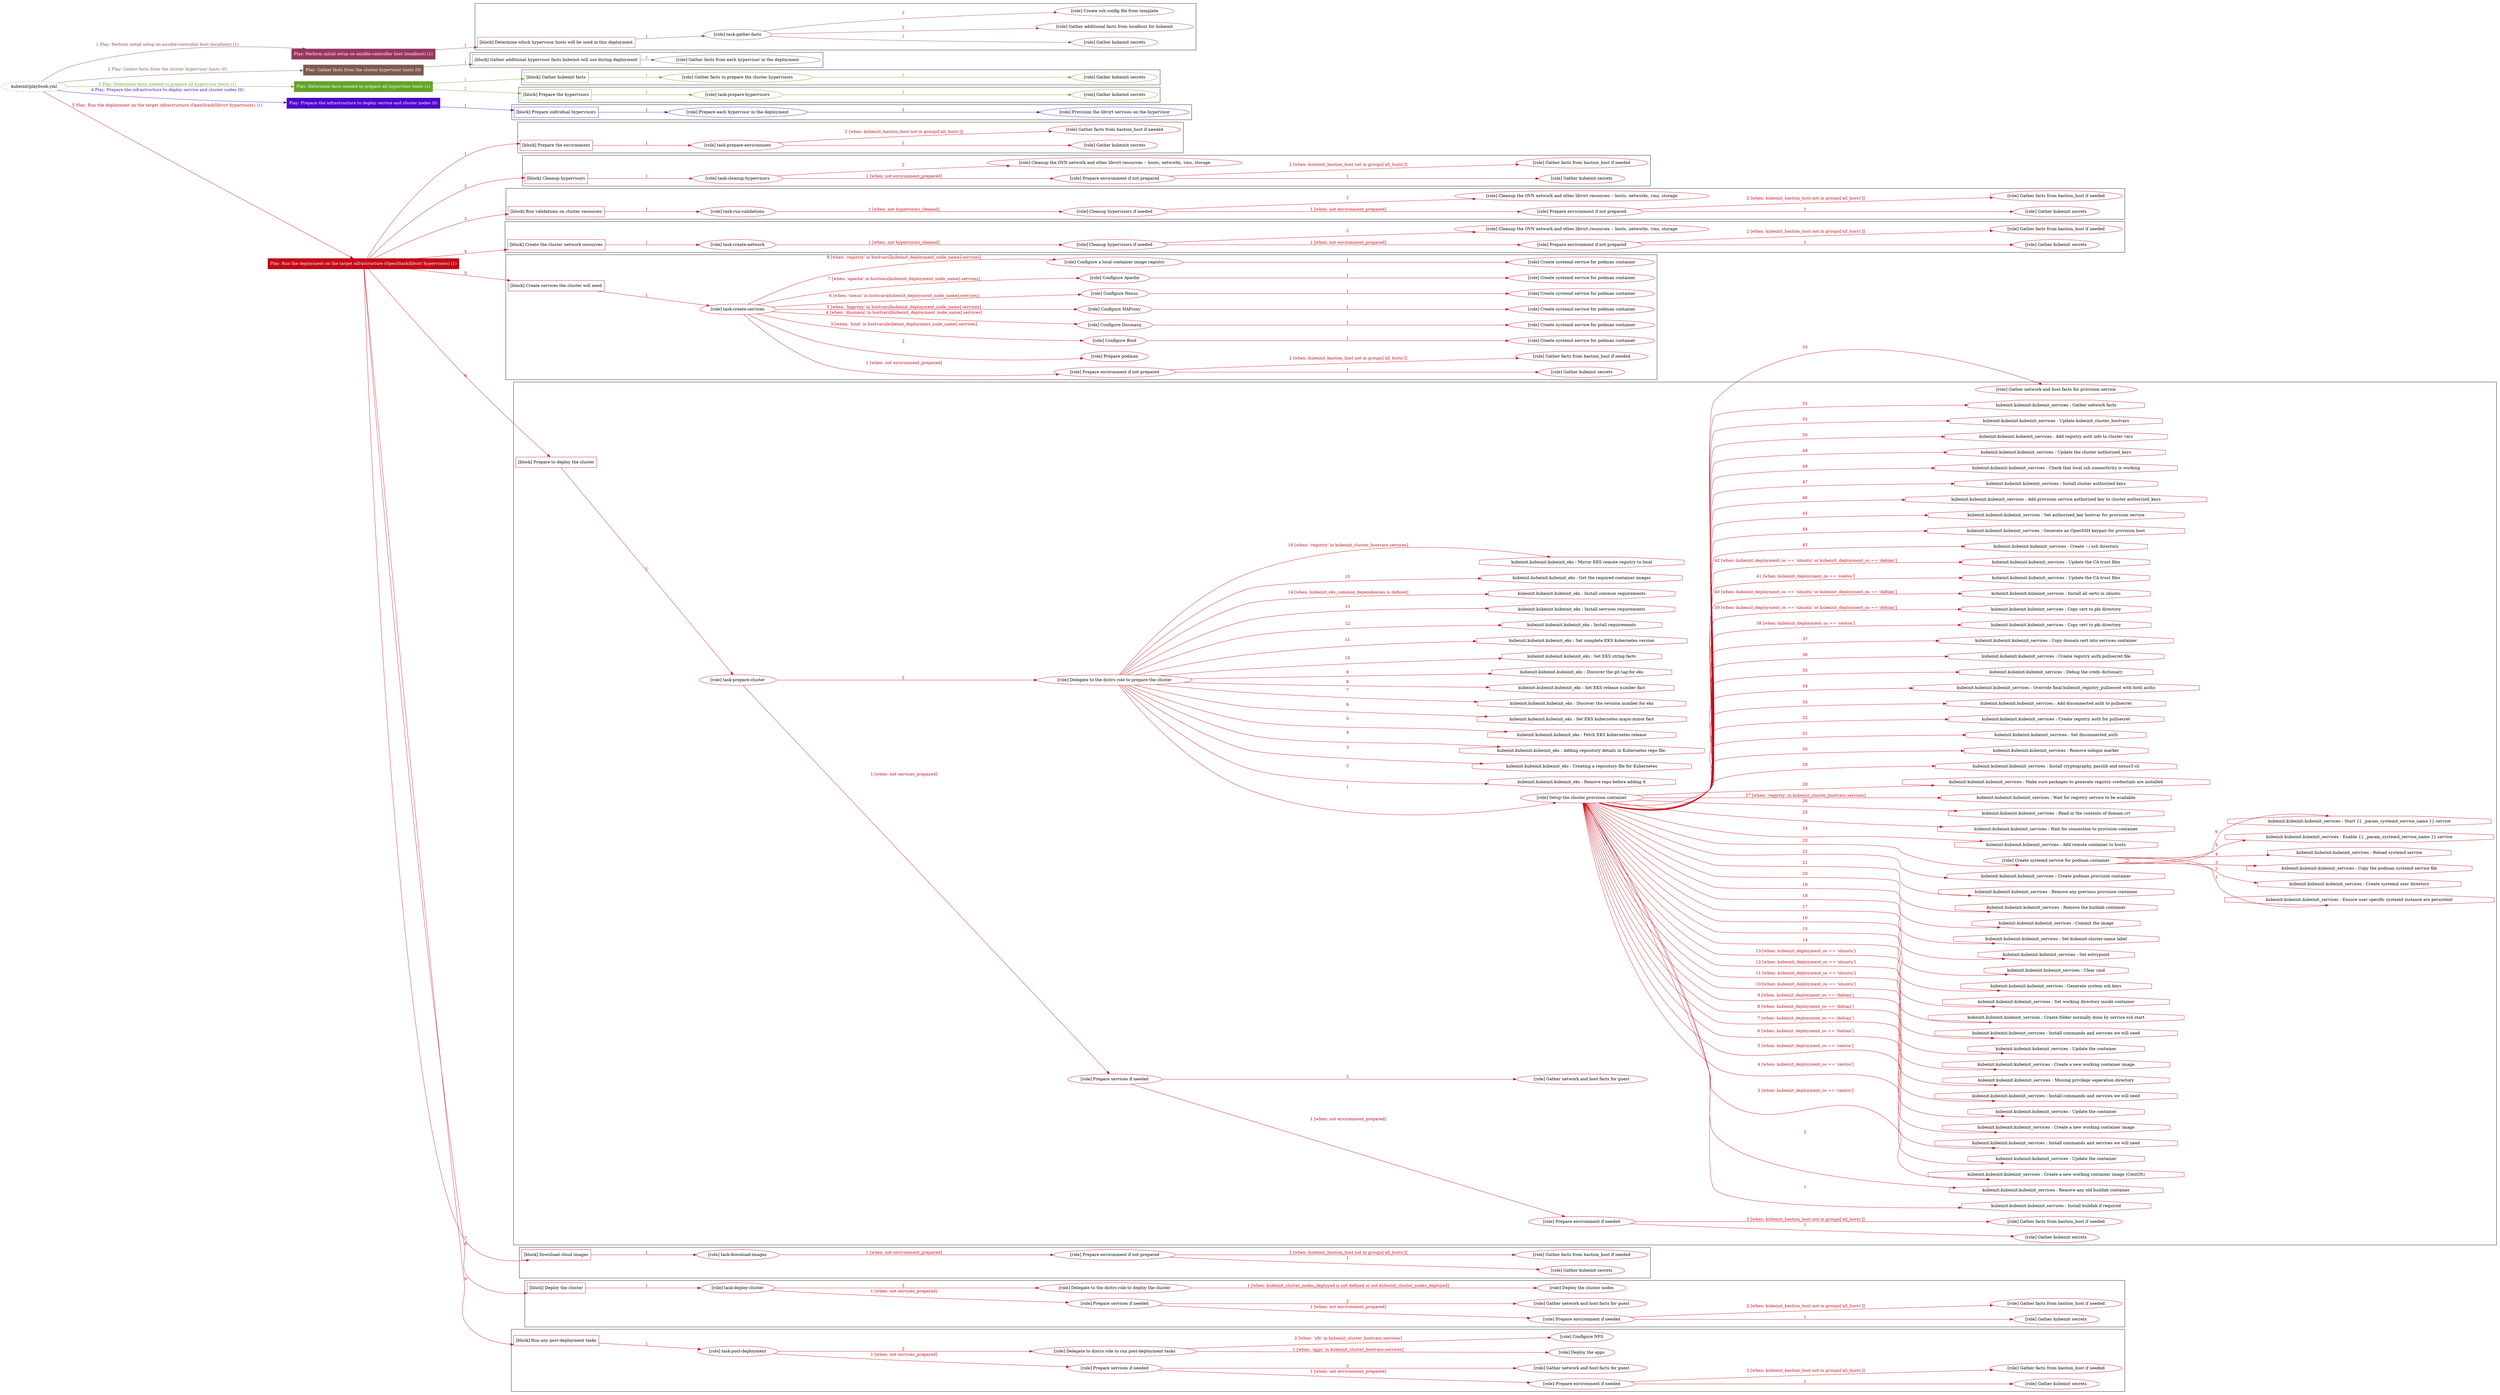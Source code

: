 digraph {
	graph [concentrate=true ordering=in rankdir=LR ratio=fill]
	edge [esep=5 sep=10]
	"kubeinit/playbook.yml" [URL="/home/runner/work/kubeinit/kubeinit/kubeinit/playbook.yml" id=playbook_0bc48cd2 style=dotted]
	"kubeinit/playbook.yml" -> play_8f0678cc [label="1 Play: Perform initial setup on ansible-controller host (localhost) (1)" color="#953760" fontcolor="#953760" id=edge_play_8f0678cc labeltooltip="1 Play: Perform initial setup on ansible-controller host (localhost) (1)" tooltip="1 Play: Perform initial setup on ansible-controller host (localhost) (1)"]
	subgraph "Play: Perform initial setup on ansible-controller host (localhost) (1)" {
		play_8f0678cc [label="Play: Perform initial setup on ansible-controller host (localhost) (1)" URL="/home/runner/work/kubeinit/kubeinit/kubeinit/playbook.yml" color="#953760" fontcolor="#ffffff" id=play_8f0678cc shape=box style=filled tooltip=localhost]
		play_8f0678cc -> block_837d4980 [label=1 color="#953760" fontcolor="#953760" id=edge_block_837d4980 labeltooltip=1 tooltip=1]
		subgraph cluster_block_837d4980 {
			block_837d4980 [label="[block] Determine which hypervisor hosts will be used in this deployment" URL="/home/runner/work/kubeinit/kubeinit/kubeinit/playbook.yml" color="#953760" id=block_837d4980 labeltooltip="Determine which hypervisor hosts will be used in this deployment" shape=box tooltip="Determine which hypervisor hosts will be used in this deployment"]
			block_837d4980 -> role_38ab2f5f [label="1 " color="#953760" fontcolor="#953760" id=edge_role_38ab2f5f labeltooltip="1 " tooltip="1 "]
			subgraph "task-gather-facts" {
				role_38ab2f5f [label="[role] task-gather-facts" URL="/home/runner/work/kubeinit/kubeinit/kubeinit/playbook.yml" color="#953760" id=role_38ab2f5f tooltip="task-gather-facts"]
				role_38ab2f5f -> role_0dc6f950 [label="1 " color="#953760" fontcolor="#953760" id=edge_role_0dc6f950 labeltooltip="1 " tooltip="1 "]
				subgraph "Gather kubeinit secrets" {
					role_0dc6f950 [label="[role] Gather kubeinit secrets" URL="/home/runner/.ansible/collections/ansible_collections/kubeinit/kubeinit/roles/kubeinit_prepare/tasks/build_hypervisors_group.yml" color="#953760" id=role_0dc6f950 tooltip="Gather kubeinit secrets"]
				}
				role_38ab2f5f -> role_2f40474b [label="2 " color="#953760" fontcolor="#953760" id=edge_role_2f40474b labeltooltip="2 " tooltip="2 "]
				subgraph "Gather additional facts from localhost for kubeinit" {
					role_2f40474b [label="[role] Gather additional facts from localhost for kubeinit" URL="/home/runner/.ansible/collections/ansible_collections/kubeinit/kubeinit/roles/kubeinit_prepare/tasks/build_hypervisors_group.yml" color="#953760" id=role_2f40474b tooltip="Gather additional facts from localhost for kubeinit"]
				}
				role_38ab2f5f -> role_e9230ddb [label="3 " color="#953760" fontcolor="#953760" id=edge_role_e9230ddb labeltooltip="3 " tooltip="3 "]
				subgraph "Create ssh config file from template" {
					role_e9230ddb [label="[role] Create ssh config file from template" URL="/home/runner/.ansible/collections/ansible_collections/kubeinit/kubeinit/roles/kubeinit_prepare/tasks/build_hypervisors_group.yml" color="#953760" id=role_e9230ddb tooltip="Create ssh config file from template"]
				}
			}
		}
	}
	"kubeinit/playbook.yml" -> play_547967ff [label="2 Play: Gather facts from the cluster hypervisor hosts (0)" color="#7d5a4f" fontcolor="#7d5a4f" id=edge_play_547967ff labeltooltip="2 Play: Gather facts from the cluster hypervisor hosts (0)" tooltip="2 Play: Gather facts from the cluster hypervisor hosts (0)"]
	subgraph "Play: Gather facts from the cluster hypervisor hosts (0)" {
		play_547967ff [label="Play: Gather facts from the cluster hypervisor hosts (0)" URL="/home/runner/work/kubeinit/kubeinit/kubeinit/playbook.yml" color="#7d5a4f" fontcolor="#ffffff" id=play_547967ff shape=box style=filled tooltip="Play: Gather facts from the cluster hypervisor hosts (0)"]
		play_547967ff -> block_f9d5d9e0 [label=1 color="#7d5a4f" fontcolor="#7d5a4f" id=edge_block_f9d5d9e0 labeltooltip=1 tooltip=1]
		subgraph cluster_block_f9d5d9e0 {
			block_f9d5d9e0 [label="[block] Gather additional hypervisor facts kubeinit will use during deployment" URL="/home/runner/work/kubeinit/kubeinit/kubeinit/playbook.yml" color="#7d5a4f" id=block_f9d5d9e0 labeltooltip="Gather additional hypervisor facts kubeinit will use during deployment" shape=box tooltip="Gather additional hypervisor facts kubeinit will use during deployment"]
			block_f9d5d9e0 -> role_9aad5551 [label="1 " color="#7d5a4f" fontcolor="#7d5a4f" id=edge_role_9aad5551 labeltooltip="1 " tooltip="1 "]
			subgraph "Gather facts from each hypervisor in the deployment" {
				role_9aad5551 [label="[role] Gather facts from each hypervisor in the deployment" URL="/home/runner/work/kubeinit/kubeinit/kubeinit/playbook.yml" color="#7d5a4f" id=role_9aad5551 tooltip="Gather facts from each hypervisor in the deployment"]
			}
		}
	}
	"kubeinit/playbook.yml" -> play_93157739 [label="3 Play: Determine facts needed to prepare all hypervisor hosts (1)" color="#65a329" fontcolor="#65a329" id=edge_play_93157739 labeltooltip="3 Play: Determine facts needed to prepare all hypervisor hosts (1)" tooltip="3 Play: Determine facts needed to prepare all hypervisor hosts (1)"]
	subgraph "Play: Determine facts needed to prepare all hypervisor hosts (1)" {
		play_93157739 [label="Play: Determine facts needed to prepare all hypervisor hosts (1)" URL="/home/runner/work/kubeinit/kubeinit/kubeinit/playbook.yml" color="#65a329" fontcolor="#ffffff" id=play_93157739 shape=box style=filled tooltip=localhost]
		play_93157739 -> block_aafbdec1 [label=1 color="#65a329" fontcolor="#65a329" id=edge_block_aafbdec1 labeltooltip=1 tooltip=1]
		subgraph cluster_block_aafbdec1 {
			block_aafbdec1 [label="[block] Gather kubeinit facts" URL="/home/runner/work/kubeinit/kubeinit/kubeinit/playbook.yml" color="#65a329" id=block_aafbdec1 labeltooltip="Gather kubeinit facts" shape=box tooltip="Gather kubeinit facts"]
			block_aafbdec1 -> role_91d4e5b8 [label="1 " color="#65a329" fontcolor="#65a329" id=edge_role_91d4e5b8 labeltooltip="1 " tooltip="1 "]
			subgraph "Gather facts to prepare the cluster hypervisors" {
				role_91d4e5b8 [label="[role] Gather facts to prepare the cluster hypervisors" URL="/home/runner/work/kubeinit/kubeinit/kubeinit/playbook.yml" color="#65a329" id=role_91d4e5b8 tooltip="Gather facts to prepare the cluster hypervisors"]
				role_91d4e5b8 -> role_741ea7e6 [label="1 " color="#65a329" fontcolor="#65a329" id=edge_role_741ea7e6 labeltooltip="1 " tooltip="1 "]
				subgraph "Gather kubeinit secrets" {
					role_741ea7e6 [label="[role] Gather kubeinit secrets" URL="/home/runner/.ansible/collections/ansible_collections/kubeinit/kubeinit/roles/kubeinit_prepare/tasks/gather_kubeinit_facts.yml" color="#65a329" id=role_741ea7e6 tooltip="Gather kubeinit secrets"]
				}
			}
		}
		play_93157739 -> block_cfcd9c04 [label=2 color="#65a329" fontcolor="#65a329" id=edge_block_cfcd9c04 labeltooltip=2 tooltip=2]
		subgraph cluster_block_cfcd9c04 {
			block_cfcd9c04 [label="[block] Prepare the hypervisors" URL="/home/runner/work/kubeinit/kubeinit/kubeinit/playbook.yml" color="#65a329" id=block_cfcd9c04 labeltooltip="Prepare the hypervisors" shape=box tooltip="Prepare the hypervisors"]
			block_cfcd9c04 -> role_754b6377 [label="1 " color="#65a329" fontcolor="#65a329" id=edge_role_754b6377 labeltooltip="1 " tooltip="1 "]
			subgraph "task-prepare-hypervisors" {
				role_754b6377 [label="[role] task-prepare-hypervisors" URL="/home/runner/work/kubeinit/kubeinit/kubeinit/playbook.yml" color="#65a329" id=role_754b6377 tooltip="task-prepare-hypervisors"]
				role_754b6377 -> role_98045000 [label="1 " color="#65a329" fontcolor="#65a329" id=edge_role_98045000 labeltooltip="1 " tooltip="1 "]
				subgraph "Gather kubeinit secrets" {
					role_98045000 [label="[role] Gather kubeinit secrets" URL="/home/runner/.ansible/collections/ansible_collections/kubeinit/kubeinit/roles/kubeinit_prepare/tasks/gather_kubeinit_facts.yml" color="#65a329" id=role_98045000 tooltip="Gather kubeinit secrets"]
				}
			}
		}
	}
	"kubeinit/playbook.yml" -> play_dffa0c36 [label="4 Play: Prepare the infrastructure to deploy service and cluster nodes (0)" color="#4f03c9" fontcolor="#4f03c9" id=edge_play_dffa0c36 labeltooltip="4 Play: Prepare the infrastructure to deploy service and cluster nodes (0)" tooltip="4 Play: Prepare the infrastructure to deploy service and cluster nodes (0)"]
	subgraph "Play: Prepare the infrastructure to deploy service and cluster nodes (0)" {
		play_dffa0c36 [label="Play: Prepare the infrastructure to deploy service and cluster nodes (0)" URL="/home/runner/work/kubeinit/kubeinit/kubeinit/playbook.yml" color="#4f03c9" fontcolor="#ffffff" id=play_dffa0c36 shape=box style=filled tooltip="Play: Prepare the infrastructure to deploy service and cluster nodes (0)"]
		play_dffa0c36 -> block_591c71c8 [label=1 color="#4f03c9" fontcolor="#4f03c9" id=edge_block_591c71c8 labeltooltip=1 tooltip=1]
		subgraph cluster_block_591c71c8 {
			block_591c71c8 [label="[block] Prepare individual hypervisors" URL="/home/runner/work/kubeinit/kubeinit/kubeinit/playbook.yml" color="#4f03c9" id=block_591c71c8 labeltooltip="Prepare individual hypervisors" shape=box tooltip="Prepare individual hypervisors"]
			block_591c71c8 -> role_4c6afddb [label="1 " color="#4f03c9" fontcolor="#4f03c9" id=edge_role_4c6afddb labeltooltip="1 " tooltip="1 "]
			subgraph "Prepare each hypervisor in the deployment" {
				role_4c6afddb [label="[role] Prepare each hypervisor in the deployment" URL="/home/runner/work/kubeinit/kubeinit/kubeinit/playbook.yml" color="#4f03c9" id=role_4c6afddb tooltip="Prepare each hypervisor in the deployment"]
				role_4c6afddb -> role_90d22006 [label="1 " color="#4f03c9" fontcolor="#4f03c9" id=edge_role_90d22006 labeltooltip="1 " tooltip="1 "]
				subgraph "Provision the libvirt services on the hypervisor" {
					role_90d22006 [label="[role] Provision the libvirt services on the hypervisor" URL="/home/runner/.ansible/collections/ansible_collections/kubeinit/kubeinit/roles/kubeinit_prepare/tasks/prepare_hypervisor.yml" color="#4f03c9" id=role_90d22006 tooltip="Provision the libvirt services on the hypervisor"]
				}
			}
		}
	}
	"kubeinit/playbook.yml" -> play_8c5e9f0c [label="5 Play: Run the deployment on the target infrastructure (OpenStack/libvirt hypervisors) (1)" color="#c40817" fontcolor="#c40817" id=edge_play_8c5e9f0c labeltooltip="5 Play: Run the deployment on the target infrastructure (OpenStack/libvirt hypervisors) (1)" tooltip="5 Play: Run the deployment on the target infrastructure (OpenStack/libvirt hypervisors) (1)"]
	subgraph "Play: Run the deployment on the target infrastructure (OpenStack/libvirt hypervisors) (1)" {
		play_8c5e9f0c [label="Play: Run the deployment on the target infrastructure (OpenStack/libvirt hypervisors) (1)" URL="/home/runner/work/kubeinit/kubeinit/kubeinit/playbook.yml" color="#c40817" fontcolor="#ffffff" id=play_8c5e9f0c shape=box style=filled tooltip=localhost]
		play_8c5e9f0c -> block_fbcc909c [label=1 color="#c40817" fontcolor="#c40817" id=edge_block_fbcc909c labeltooltip=1 tooltip=1]
		subgraph cluster_block_fbcc909c {
			block_fbcc909c [label="[block] Prepare the environment" URL="/home/runner/work/kubeinit/kubeinit/kubeinit/playbook.yml" color="#c40817" id=block_fbcc909c labeltooltip="Prepare the environment" shape=box tooltip="Prepare the environment"]
			block_fbcc909c -> role_a99145b0 [label="1 " color="#c40817" fontcolor="#c40817" id=edge_role_a99145b0 labeltooltip="1 " tooltip="1 "]
			subgraph "task-prepare-environment" {
				role_a99145b0 [label="[role] task-prepare-environment" URL="/home/runner/work/kubeinit/kubeinit/kubeinit/playbook.yml" color="#c40817" id=role_a99145b0 tooltip="task-prepare-environment"]
				role_a99145b0 -> role_379c46e1 [label="1 " color="#c40817" fontcolor="#c40817" id=edge_role_379c46e1 labeltooltip="1 " tooltip="1 "]
				subgraph "Gather kubeinit secrets" {
					role_379c46e1 [label="[role] Gather kubeinit secrets" URL="/home/runner/.ansible/collections/ansible_collections/kubeinit/kubeinit/roles/kubeinit_prepare/tasks/gather_kubeinit_facts.yml" color="#c40817" id=role_379c46e1 tooltip="Gather kubeinit secrets"]
				}
				role_a99145b0 -> role_231b4a70 [label="2 [when: kubeinit_bastion_host not in groups['all_hosts']]" color="#c40817" fontcolor="#c40817" id=edge_role_231b4a70 labeltooltip="2 [when: kubeinit_bastion_host not in groups['all_hosts']]" tooltip="2 [when: kubeinit_bastion_host not in groups['all_hosts']]"]
				subgraph "Gather facts from bastion_host if needed" {
					role_231b4a70 [label="[role] Gather facts from bastion_host if needed" URL="/home/runner/.ansible/collections/ansible_collections/kubeinit/kubeinit/roles/kubeinit_prepare/tasks/main.yml" color="#c40817" id=role_231b4a70 tooltip="Gather facts from bastion_host if needed"]
				}
			}
		}
		play_8c5e9f0c -> block_8dd7dcc2 [label=2 color="#c40817" fontcolor="#c40817" id=edge_block_8dd7dcc2 labeltooltip=2 tooltip=2]
		subgraph cluster_block_8dd7dcc2 {
			block_8dd7dcc2 [label="[block] Cleanup hypervisors" URL="/home/runner/work/kubeinit/kubeinit/kubeinit/playbook.yml" color="#c40817" id=block_8dd7dcc2 labeltooltip="Cleanup hypervisors" shape=box tooltip="Cleanup hypervisors"]
			block_8dd7dcc2 -> role_9c7666c5 [label="1 " color="#c40817" fontcolor="#c40817" id=edge_role_9c7666c5 labeltooltip="1 " tooltip="1 "]
			subgraph "task-cleanup-hypervisors" {
				role_9c7666c5 [label="[role] task-cleanup-hypervisors" URL="/home/runner/work/kubeinit/kubeinit/kubeinit/playbook.yml" color="#c40817" id=role_9c7666c5 tooltip="task-cleanup-hypervisors"]
				role_9c7666c5 -> role_195ee314 [label="1 [when: not environment_prepared]" color="#c40817" fontcolor="#c40817" id=edge_role_195ee314 labeltooltip="1 [when: not environment_prepared]" tooltip="1 [when: not environment_prepared]"]
				subgraph "Prepare environment if not prepared" {
					role_195ee314 [label="[role] Prepare environment if not prepared" URL="/home/runner/.ansible/collections/ansible_collections/kubeinit/kubeinit/roles/kubeinit_libvirt/tasks/cleanup_hypervisors.yml" color="#c40817" id=role_195ee314 tooltip="Prepare environment if not prepared"]
					role_195ee314 -> role_978c0953 [label="1 " color="#c40817" fontcolor="#c40817" id=edge_role_978c0953 labeltooltip="1 " tooltip="1 "]
					subgraph "Gather kubeinit secrets" {
						role_978c0953 [label="[role] Gather kubeinit secrets" URL="/home/runner/.ansible/collections/ansible_collections/kubeinit/kubeinit/roles/kubeinit_prepare/tasks/gather_kubeinit_facts.yml" color="#c40817" id=role_978c0953 tooltip="Gather kubeinit secrets"]
					}
					role_195ee314 -> role_d36124cc [label="2 [when: kubeinit_bastion_host not in groups['all_hosts']]" color="#c40817" fontcolor="#c40817" id=edge_role_d36124cc labeltooltip="2 [when: kubeinit_bastion_host not in groups['all_hosts']]" tooltip="2 [when: kubeinit_bastion_host not in groups['all_hosts']]"]
					subgraph "Gather facts from bastion_host if needed" {
						role_d36124cc [label="[role] Gather facts from bastion_host if needed" URL="/home/runner/.ansible/collections/ansible_collections/kubeinit/kubeinit/roles/kubeinit_prepare/tasks/main.yml" color="#c40817" id=role_d36124cc tooltip="Gather facts from bastion_host if needed"]
					}
				}
				role_9c7666c5 -> role_9f3fd361 [label="2 " color="#c40817" fontcolor="#c40817" id=edge_role_9f3fd361 labeltooltip="2 " tooltip="2 "]
				subgraph "Cleanup the OVN network and other libvirt resources -- hosts, networks, vms, storage" {
					role_9f3fd361 [label="[role] Cleanup the OVN network and other libvirt resources -- hosts, networks, vms, storage" URL="/home/runner/.ansible/collections/ansible_collections/kubeinit/kubeinit/roles/kubeinit_libvirt/tasks/cleanup_hypervisors.yml" color="#c40817" id=role_9f3fd361 tooltip="Cleanup the OVN network and other libvirt resources -- hosts, networks, vms, storage"]
				}
			}
		}
		play_8c5e9f0c -> block_1945f9c7 [label=3 color="#c40817" fontcolor="#c40817" id=edge_block_1945f9c7 labeltooltip=3 tooltip=3]
		subgraph cluster_block_1945f9c7 {
			block_1945f9c7 [label="[block] Run validations on cluster resources" URL="/home/runner/work/kubeinit/kubeinit/kubeinit/playbook.yml" color="#c40817" id=block_1945f9c7 labeltooltip="Run validations on cluster resources" shape=box tooltip="Run validations on cluster resources"]
			block_1945f9c7 -> role_dcb54d65 [label="1 " color="#c40817" fontcolor="#c40817" id=edge_role_dcb54d65 labeltooltip="1 " tooltip="1 "]
			subgraph "task-run-validations" {
				role_dcb54d65 [label="[role] task-run-validations" URL="/home/runner/work/kubeinit/kubeinit/kubeinit/playbook.yml" color="#c40817" id=role_dcb54d65 tooltip="task-run-validations"]
				role_dcb54d65 -> role_cebf2fec [label="1 [when: not hypervisors_cleaned]" color="#c40817" fontcolor="#c40817" id=edge_role_cebf2fec labeltooltip="1 [when: not hypervisors_cleaned]" tooltip="1 [when: not hypervisors_cleaned]"]
				subgraph "Cleanup hypervisors if needed" {
					role_cebf2fec [label="[role] Cleanup hypervisors if needed" URL="/home/runner/.ansible/collections/ansible_collections/kubeinit/kubeinit/roles/kubeinit_validations/tasks/main.yml" color="#c40817" id=role_cebf2fec tooltip="Cleanup hypervisors if needed"]
					role_cebf2fec -> role_7aa9b608 [label="1 [when: not environment_prepared]" color="#c40817" fontcolor="#c40817" id=edge_role_7aa9b608 labeltooltip="1 [when: not environment_prepared]" tooltip="1 [when: not environment_prepared]"]
					subgraph "Prepare environment if not prepared" {
						role_7aa9b608 [label="[role] Prepare environment if not prepared" URL="/home/runner/.ansible/collections/ansible_collections/kubeinit/kubeinit/roles/kubeinit_libvirt/tasks/cleanup_hypervisors.yml" color="#c40817" id=role_7aa9b608 tooltip="Prepare environment if not prepared"]
						role_7aa9b608 -> role_5aff19a2 [label="1 " color="#c40817" fontcolor="#c40817" id=edge_role_5aff19a2 labeltooltip="1 " tooltip="1 "]
						subgraph "Gather kubeinit secrets" {
							role_5aff19a2 [label="[role] Gather kubeinit secrets" URL="/home/runner/.ansible/collections/ansible_collections/kubeinit/kubeinit/roles/kubeinit_prepare/tasks/gather_kubeinit_facts.yml" color="#c40817" id=role_5aff19a2 tooltip="Gather kubeinit secrets"]
						}
						role_7aa9b608 -> role_6208cb82 [label="2 [when: kubeinit_bastion_host not in groups['all_hosts']]" color="#c40817" fontcolor="#c40817" id=edge_role_6208cb82 labeltooltip="2 [when: kubeinit_bastion_host not in groups['all_hosts']]" tooltip="2 [when: kubeinit_bastion_host not in groups['all_hosts']]"]
						subgraph "Gather facts from bastion_host if needed" {
							role_6208cb82 [label="[role] Gather facts from bastion_host if needed" URL="/home/runner/.ansible/collections/ansible_collections/kubeinit/kubeinit/roles/kubeinit_prepare/tasks/main.yml" color="#c40817" id=role_6208cb82 tooltip="Gather facts from bastion_host if needed"]
						}
					}
					role_cebf2fec -> role_3b78c40b [label="2 " color="#c40817" fontcolor="#c40817" id=edge_role_3b78c40b labeltooltip="2 " tooltip="2 "]
					subgraph "Cleanup the OVN network and other libvirt resources -- hosts, networks, vms, storage" {
						role_3b78c40b [label="[role] Cleanup the OVN network and other libvirt resources -- hosts, networks, vms, storage" URL="/home/runner/.ansible/collections/ansible_collections/kubeinit/kubeinit/roles/kubeinit_libvirt/tasks/cleanup_hypervisors.yml" color="#c40817" id=role_3b78c40b tooltip="Cleanup the OVN network and other libvirt resources -- hosts, networks, vms, storage"]
					}
				}
			}
		}
		play_8c5e9f0c -> block_0768d220 [label=4 color="#c40817" fontcolor="#c40817" id=edge_block_0768d220 labeltooltip=4 tooltip=4]
		subgraph cluster_block_0768d220 {
			block_0768d220 [label="[block] Create the cluster network resources" URL="/home/runner/work/kubeinit/kubeinit/kubeinit/playbook.yml" color="#c40817" id=block_0768d220 labeltooltip="Create the cluster network resources" shape=box tooltip="Create the cluster network resources"]
			block_0768d220 -> role_cbccf82b [label="1 " color="#c40817" fontcolor="#c40817" id=edge_role_cbccf82b labeltooltip="1 " tooltip="1 "]
			subgraph "task-create-network" {
				role_cbccf82b [label="[role] task-create-network" URL="/home/runner/work/kubeinit/kubeinit/kubeinit/playbook.yml" color="#c40817" id=role_cbccf82b tooltip="task-create-network"]
				role_cbccf82b -> role_ff39128e [label="1 [when: not hypervisors_cleaned]" color="#c40817" fontcolor="#c40817" id=edge_role_ff39128e labeltooltip="1 [when: not hypervisors_cleaned]" tooltip="1 [when: not hypervisors_cleaned]"]
				subgraph "Cleanup hypervisors if needed" {
					role_ff39128e [label="[role] Cleanup hypervisors if needed" URL="/home/runner/.ansible/collections/ansible_collections/kubeinit/kubeinit/roles/kubeinit_libvirt/tasks/create_network.yml" color="#c40817" id=role_ff39128e tooltip="Cleanup hypervisors if needed"]
					role_ff39128e -> role_d19bcbf7 [label="1 [when: not environment_prepared]" color="#c40817" fontcolor="#c40817" id=edge_role_d19bcbf7 labeltooltip="1 [when: not environment_prepared]" tooltip="1 [when: not environment_prepared]"]
					subgraph "Prepare environment if not prepared" {
						role_d19bcbf7 [label="[role] Prepare environment if not prepared" URL="/home/runner/.ansible/collections/ansible_collections/kubeinit/kubeinit/roles/kubeinit_libvirt/tasks/cleanup_hypervisors.yml" color="#c40817" id=role_d19bcbf7 tooltip="Prepare environment if not prepared"]
						role_d19bcbf7 -> role_197cf095 [label="1 " color="#c40817" fontcolor="#c40817" id=edge_role_197cf095 labeltooltip="1 " tooltip="1 "]
						subgraph "Gather kubeinit secrets" {
							role_197cf095 [label="[role] Gather kubeinit secrets" URL="/home/runner/.ansible/collections/ansible_collections/kubeinit/kubeinit/roles/kubeinit_prepare/tasks/gather_kubeinit_facts.yml" color="#c40817" id=role_197cf095 tooltip="Gather kubeinit secrets"]
						}
						role_d19bcbf7 -> role_cb8548cd [label="2 [when: kubeinit_bastion_host not in groups['all_hosts']]" color="#c40817" fontcolor="#c40817" id=edge_role_cb8548cd labeltooltip="2 [when: kubeinit_bastion_host not in groups['all_hosts']]" tooltip="2 [when: kubeinit_bastion_host not in groups['all_hosts']]"]
						subgraph "Gather facts from bastion_host if needed" {
							role_cb8548cd [label="[role] Gather facts from bastion_host if needed" URL="/home/runner/.ansible/collections/ansible_collections/kubeinit/kubeinit/roles/kubeinit_prepare/tasks/main.yml" color="#c40817" id=role_cb8548cd tooltip="Gather facts from bastion_host if needed"]
						}
					}
					role_ff39128e -> role_66f10263 [label="2 " color="#c40817" fontcolor="#c40817" id=edge_role_66f10263 labeltooltip="2 " tooltip="2 "]
					subgraph "Cleanup the OVN network and other libvirt resources -- hosts, networks, vms, storage" {
						role_66f10263 [label="[role] Cleanup the OVN network and other libvirt resources -- hosts, networks, vms, storage" URL="/home/runner/.ansible/collections/ansible_collections/kubeinit/kubeinit/roles/kubeinit_libvirt/tasks/cleanup_hypervisors.yml" color="#c40817" id=role_66f10263 tooltip="Cleanup the OVN network and other libvirt resources -- hosts, networks, vms, storage"]
					}
				}
			}
		}
		play_8c5e9f0c -> block_92746b49 [label=5 color="#c40817" fontcolor="#c40817" id=edge_block_92746b49 labeltooltip=5 tooltip=5]
		subgraph cluster_block_92746b49 {
			block_92746b49 [label="[block] Create services the cluster will need" URL="/home/runner/work/kubeinit/kubeinit/kubeinit/playbook.yml" color="#c40817" id=block_92746b49 labeltooltip="Create services the cluster will need" shape=box tooltip="Create services the cluster will need"]
			block_92746b49 -> role_eb650a69 [label="1 " color="#c40817" fontcolor="#c40817" id=edge_role_eb650a69 labeltooltip="1 " tooltip="1 "]
			subgraph "task-create-services" {
				role_eb650a69 [label="[role] task-create-services" URL="/home/runner/work/kubeinit/kubeinit/kubeinit/playbook.yml" color="#c40817" id=role_eb650a69 tooltip="task-create-services"]
				role_eb650a69 -> role_d95003fb [label="1 [when: not environment_prepared]" color="#c40817" fontcolor="#c40817" id=edge_role_d95003fb labeltooltip="1 [when: not environment_prepared]" tooltip="1 [when: not environment_prepared]"]
				subgraph "Prepare environment if not prepared" {
					role_d95003fb [label="[role] Prepare environment if not prepared" URL="/home/runner/.ansible/collections/ansible_collections/kubeinit/kubeinit/roles/kubeinit_services/tasks/main.yml" color="#c40817" id=role_d95003fb tooltip="Prepare environment if not prepared"]
					role_d95003fb -> role_5f4b1a8b [label="1 " color="#c40817" fontcolor="#c40817" id=edge_role_5f4b1a8b labeltooltip="1 " tooltip="1 "]
					subgraph "Gather kubeinit secrets" {
						role_5f4b1a8b [label="[role] Gather kubeinit secrets" URL="/home/runner/.ansible/collections/ansible_collections/kubeinit/kubeinit/roles/kubeinit_prepare/tasks/gather_kubeinit_facts.yml" color="#c40817" id=role_5f4b1a8b tooltip="Gather kubeinit secrets"]
					}
					role_d95003fb -> role_972d6ff3 [label="2 [when: kubeinit_bastion_host not in groups['all_hosts']]" color="#c40817" fontcolor="#c40817" id=edge_role_972d6ff3 labeltooltip="2 [when: kubeinit_bastion_host not in groups['all_hosts']]" tooltip="2 [when: kubeinit_bastion_host not in groups['all_hosts']]"]
					subgraph "Gather facts from bastion_host if needed" {
						role_972d6ff3 [label="[role] Gather facts from bastion_host if needed" URL="/home/runner/.ansible/collections/ansible_collections/kubeinit/kubeinit/roles/kubeinit_prepare/tasks/main.yml" color="#c40817" id=role_972d6ff3 tooltip="Gather facts from bastion_host if needed"]
					}
				}
				role_eb650a69 -> role_26c5061d [label="2 " color="#c40817" fontcolor="#c40817" id=edge_role_26c5061d labeltooltip="2 " tooltip="2 "]
				subgraph "Prepare podman" {
					role_26c5061d [label="[role] Prepare podman" URL="/home/runner/.ansible/collections/ansible_collections/kubeinit/kubeinit/roles/kubeinit_services/tasks/00_create_service_pod.yml" color="#c40817" id=role_26c5061d tooltip="Prepare podman"]
				}
				role_eb650a69 -> role_41a85704 [label="3 [when: 'bind' in hostvars[kubeinit_deployment_node_name].services]" color="#c40817" fontcolor="#c40817" id=edge_role_41a85704 labeltooltip="3 [when: 'bind' in hostvars[kubeinit_deployment_node_name].services]" tooltip="3 [when: 'bind' in hostvars[kubeinit_deployment_node_name].services]"]
				subgraph "Configure Bind" {
					role_41a85704 [label="[role] Configure Bind" URL="/home/runner/.ansible/collections/ansible_collections/kubeinit/kubeinit/roles/kubeinit_services/tasks/start_services_containers.yml" color="#c40817" id=role_41a85704 tooltip="Configure Bind"]
					role_41a85704 -> role_960cdfb5 [label="1 " color="#c40817" fontcolor="#c40817" id=edge_role_960cdfb5 labeltooltip="1 " tooltip="1 "]
					subgraph "Create systemd service for podman container" {
						role_960cdfb5 [label="[role] Create systemd service for podman container" URL="/home/runner/.ansible/collections/ansible_collections/kubeinit/kubeinit/roles/kubeinit_bind/tasks/main.yml" color="#c40817" id=role_960cdfb5 tooltip="Create systemd service for podman container"]
					}
				}
				role_eb650a69 -> role_1941d78a [label="4 [when: 'dnsmasq' in hostvars[kubeinit_deployment_node_name].services]" color="#c40817" fontcolor="#c40817" id=edge_role_1941d78a labeltooltip="4 [when: 'dnsmasq' in hostvars[kubeinit_deployment_node_name].services]" tooltip="4 [when: 'dnsmasq' in hostvars[kubeinit_deployment_node_name].services]"]
				subgraph "Configure Dnsmasq" {
					role_1941d78a [label="[role] Configure Dnsmasq" URL="/home/runner/.ansible/collections/ansible_collections/kubeinit/kubeinit/roles/kubeinit_services/tasks/start_services_containers.yml" color="#c40817" id=role_1941d78a tooltip="Configure Dnsmasq"]
					role_1941d78a -> role_7878271e [label="1 " color="#c40817" fontcolor="#c40817" id=edge_role_7878271e labeltooltip="1 " tooltip="1 "]
					subgraph "Create systemd service for podman container" {
						role_7878271e [label="[role] Create systemd service for podman container" URL="/home/runner/.ansible/collections/ansible_collections/kubeinit/kubeinit/roles/kubeinit_dnsmasq/tasks/main.yml" color="#c40817" id=role_7878271e tooltip="Create systemd service for podman container"]
					}
				}
				role_eb650a69 -> role_485221cd [label="5 [when: 'haproxy' in hostvars[kubeinit_deployment_node_name].services]" color="#c40817" fontcolor="#c40817" id=edge_role_485221cd labeltooltip="5 [when: 'haproxy' in hostvars[kubeinit_deployment_node_name].services]" tooltip="5 [when: 'haproxy' in hostvars[kubeinit_deployment_node_name].services]"]
				subgraph "Configure HAProxy" {
					role_485221cd [label="[role] Configure HAProxy" URL="/home/runner/.ansible/collections/ansible_collections/kubeinit/kubeinit/roles/kubeinit_services/tasks/start_services_containers.yml" color="#c40817" id=role_485221cd tooltip="Configure HAProxy"]
					role_485221cd -> role_1afb7ca4 [label="1 " color="#c40817" fontcolor="#c40817" id=edge_role_1afb7ca4 labeltooltip="1 " tooltip="1 "]
					subgraph "Create systemd service for podman container" {
						role_1afb7ca4 [label="[role] Create systemd service for podman container" URL="/home/runner/.ansible/collections/ansible_collections/kubeinit/kubeinit/roles/kubeinit_haproxy/tasks/main.yml" color="#c40817" id=role_1afb7ca4 tooltip="Create systemd service for podman container"]
					}
				}
				role_eb650a69 -> role_c2f8588e [label="6 [when: 'nexus' in hostvars[kubeinit_deployment_node_name].services]" color="#c40817" fontcolor="#c40817" id=edge_role_c2f8588e labeltooltip="6 [when: 'nexus' in hostvars[kubeinit_deployment_node_name].services]" tooltip="6 [when: 'nexus' in hostvars[kubeinit_deployment_node_name].services]"]
				subgraph "Configure Nexus" {
					role_c2f8588e [label="[role] Configure Nexus" URL="/home/runner/.ansible/collections/ansible_collections/kubeinit/kubeinit/roles/kubeinit_services/tasks/start_services_containers.yml" color="#c40817" id=role_c2f8588e tooltip="Configure Nexus"]
					role_c2f8588e -> role_67b7bf44 [label="1 " color="#c40817" fontcolor="#c40817" id=edge_role_67b7bf44 labeltooltip="1 " tooltip="1 "]
					subgraph "Create systemd service for podman container" {
						role_67b7bf44 [label="[role] Create systemd service for podman container" URL="/home/runner/.ansible/collections/ansible_collections/kubeinit/kubeinit/roles/kubeinit_nexus/tasks/main.yml" color="#c40817" id=role_67b7bf44 tooltip="Create systemd service for podman container"]
					}
				}
				role_eb650a69 -> role_bece8e3c [label="7 [when: 'apache' in hostvars[kubeinit_deployment_node_name].services]" color="#c40817" fontcolor="#c40817" id=edge_role_bece8e3c labeltooltip="7 [when: 'apache' in hostvars[kubeinit_deployment_node_name].services]" tooltip="7 [when: 'apache' in hostvars[kubeinit_deployment_node_name].services]"]
				subgraph "Configure Apache" {
					role_bece8e3c [label="[role] Configure Apache" URL="/home/runner/.ansible/collections/ansible_collections/kubeinit/kubeinit/roles/kubeinit_services/tasks/start_services_containers.yml" color="#c40817" id=role_bece8e3c tooltip="Configure Apache"]
					role_bece8e3c -> role_c5141edf [label="1 " color="#c40817" fontcolor="#c40817" id=edge_role_c5141edf labeltooltip="1 " tooltip="1 "]
					subgraph "Create systemd service for podman container" {
						role_c5141edf [label="[role] Create systemd service for podman container" URL="/home/runner/.ansible/collections/ansible_collections/kubeinit/kubeinit/roles/kubeinit_apache/tasks/main.yml" color="#c40817" id=role_c5141edf tooltip="Create systemd service for podman container"]
					}
				}
				role_eb650a69 -> role_8278c7d6 [label="8 [when: 'registry' in hostvars[kubeinit_deployment_node_name].services]" color="#c40817" fontcolor="#c40817" id=edge_role_8278c7d6 labeltooltip="8 [when: 'registry' in hostvars[kubeinit_deployment_node_name].services]" tooltip="8 [when: 'registry' in hostvars[kubeinit_deployment_node_name].services]"]
				subgraph "Configure a local container image registry" {
					role_8278c7d6 [label="[role] Configure a local container image registry" URL="/home/runner/.ansible/collections/ansible_collections/kubeinit/kubeinit/roles/kubeinit_services/tasks/start_services_containers.yml" color="#c40817" id=role_8278c7d6 tooltip="Configure a local container image registry"]
					role_8278c7d6 -> role_02f7a0ea [label="1 " color="#c40817" fontcolor="#c40817" id=edge_role_02f7a0ea labeltooltip="1 " tooltip="1 "]
					subgraph "Create systemd service for podman container" {
						role_02f7a0ea [label="[role] Create systemd service for podman container" URL="/home/runner/.ansible/collections/ansible_collections/kubeinit/kubeinit/roles/kubeinit_registry/tasks/main.yml" color="#c40817" id=role_02f7a0ea tooltip="Create systemd service for podman container"]
					}
				}
			}
		}
		play_8c5e9f0c -> block_ea3911f0 [label=6 color="#c40817" fontcolor="#c40817" id=edge_block_ea3911f0 labeltooltip=6 tooltip=6]
		subgraph cluster_block_ea3911f0 {
			block_ea3911f0 [label="[block] Prepare to deploy the cluster" URL="/home/runner/work/kubeinit/kubeinit/kubeinit/playbook.yml" color="#c40817" id=block_ea3911f0 labeltooltip="Prepare to deploy the cluster" shape=box tooltip="Prepare to deploy the cluster"]
			block_ea3911f0 -> role_a26267d6 [label="1 " color="#c40817" fontcolor="#c40817" id=edge_role_a26267d6 labeltooltip="1 " tooltip="1 "]
			subgraph "task-prepare-cluster" {
				role_a26267d6 [label="[role] task-prepare-cluster" URL="/home/runner/work/kubeinit/kubeinit/kubeinit/playbook.yml" color="#c40817" id=role_a26267d6 tooltip="task-prepare-cluster"]
				role_a26267d6 -> role_03ce0c16 [label="1 [when: not services_prepared]" color="#c40817" fontcolor="#c40817" id=edge_role_03ce0c16 labeltooltip="1 [when: not services_prepared]" tooltip="1 [when: not services_prepared]"]
				subgraph "Prepare services if needed" {
					role_03ce0c16 [label="[role] Prepare services if needed" URL="/home/runner/.ansible/collections/ansible_collections/kubeinit/kubeinit/roles/kubeinit_prepare/tasks/prepare_cluster.yml" color="#c40817" id=role_03ce0c16 tooltip="Prepare services if needed"]
					role_03ce0c16 -> role_951053de [label="1 [when: not environment_prepared]" color="#c40817" fontcolor="#c40817" id=edge_role_951053de labeltooltip="1 [when: not environment_prepared]" tooltip="1 [when: not environment_prepared]"]
					subgraph "Prepare environment if needed" {
						role_951053de [label="[role] Prepare environment if needed" URL="/home/runner/.ansible/collections/ansible_collections/kubeinit/kubeinit/roles/kubeinit_services/tasks/prepare_services.yml" color="#c40817" id=role_951053de tooltip="Prepare environment if needed"]
						role_951053de -> role_9fd6888d [label="1 " color="#c40817" fontcolor="#c40817" id=edge_role_9fd6888d labeltooltip="1 " tooltip="1 "]
						subgraph "Gather kubeinit secrets" {
							role_9fd6888d [label="[role] Gather kubeinit secrets" URL="/home/runner/.ansible/collections/ansible_collections/kubeinit/kubeinit/roles/kubeinit_prepare/tasks/gather_kubeinit_facts.yml" color="#c40817" id=role_9fd6888d tooltip="Gather kubeinit secrets"]
						}
						role_951053de -> role_be17bf2e [label="2 [when: kubeinit_bastion_host not in groups['all_hosts']]" color="#c40817" fontcolor="#c40817" id=edge_role_be17bf2e labeltooltip="2 [when: kubeinit_bastion_host not in groups['all_hosts']]" tooltip="2 [when: kubeinit_bastion_host not in groups['all_hosts']]"]
						subgraph "Gather facts from bastion_host if needed" {
							role_be17bf2e [label="[role] Gather facts from bastion_host if needed" URL="/home/runner/.ansible/collections/ansible_collections/kubeinit/kubeinit/roles/kubeinit_prepare/tasks/main.yml" color="#c40817" id=role_be17bf2e tooltip="Gather facts from bastion_host if needed"]
						}
					}
					role_03ce0c16 -> role_dea74ac0 [label="2 " color="#c40817" fontcolor="#c40817" id=edge_role_dea74ac0 labeltooltip="2 " tooltip="2 "]
					subgraph "Gather network and host facts for guest" {
						role_dea74ac0 [label="[role] Gather network and host facts for guest" URL="/home/runner/.ansible/collections/ansible_collections/kubeinit/kubeinit/roles/kubeinit_services/tasks/prepare_services.yml" color="#c40817" id=role_dea74ac0 tooltip="Gather network and host facts for guest"]
					}
				}
				role_a26267d6 -> role_fe5283f2 [label="2 " color="#c40817" fontcolor="#c40817" id=edge_role_fe5283f2 labeltooltip="2 " tooltip="2 "]
				subgraph "Delegate to the distro role to prepare the cluster" {
					role_fe5283f2 [label="[role] Delegate to the distro role to prepare the cluster" URL="/home/runner/.ansible/collections/ansible_collections/kubeinit/kubeinit/roles/kubeinit_prepare/tasks/prepare_cluster.yml" color="#c40817" id=role_fe5283f2 tooltip="Delegate to the distro role to prepare the cluster"]
					role_fe5283f2 -> role_1c2d9e0e [label="1 " color="#c40817" fontcolor="#c40817" id=edge_role_1c2d9e0e labeltooltip="1 " tooltip="1 "]
					subgraph "Setup the cluster provision container" {
						role_1c2d9e0e [label="[role] Setup the cluster provision container" URL="/home/runner/.ansible/collections/ansible_collections/kubeinit/kubeinit/roles/kubeinit_eks/tasks/prepare_cluster.yml" color="#c40817" id=role_1c2d9e0e tooltip="Setup the cluster provision container"]
						task_bd28f617 [label="kubeinit.kubeinit.kubeinit_services : Install buildah if required" URL="/home/runner/.ansible/collections/ansible_collections/kubeinit/kubeinit/roles/kubeinit_services/tasks/create_provision_container.yml" color="#c40817" id=task_bd28f617 shape=octagon tooltip="kubeinit.kubeinit.kubeinit_services : Install buildah if required"]
						role_1c2d9e0e -> task_bd28f617 [label="1 " color="#c40817" fontcolor="#c40817" id=edge_task_bd28f617 labeltooltip="1 " tooltip="1 "]
						task_bc76a42b [label="kubeinit.kubeinit.kubeinit_services : Remove any old buildah container" URL="/home/runner/.ansible/collections/ansible_collections/kubeinit/kubeinit/roles/kubeinit_services/tasks/create_provision_container.yml" color="#c40817" id=task_bc76a42b shape=octagon tooltip="kubeinit.kubeinit.kubeinit_services : Remove any old buildah container"]
						role_1c2d9e0e -> task_bc76a42b [label="2 " color="#c40817" fontcolor="#c40817" id=edge_task_bc76a42b labeltooltip="2 " tooltip="2 "]
						task_79c9032d [label="kubeinit.kubeinit.kubeinit_services : Create a new working container image (CentOS)" URL="/home/runner/.ansible/collections/ansible_collections/kubeinit/kubeinit/roles/kubeinit_services/tasks/create_provision_container.yml" color="#c40817" id=task_79c9032d shape=octagon tooltip="kubeinit.kubeinit.kubeinit_services : Create a new working container image (CentOS)"]
						role_1c2d9e0e -> task_79c9032d [label="3 [when: kubeinit_deployment_os == 'centos']" color="#c40817" fontcolor="#c40817" id=edge_task_79c9032d labeltooltip="3 [when: kubeinit_deployment_os == 'centos']" tooltip="3 [when: kubeinit_deployment_os == 'centos']"]
						task_18fc97dd [label="kubeinit.kubeinit.kubeinit_services : Update the container" URL="/home/runner/.ansible/collections/ansible_collections/kubeinit/kubeinit/roles/kubeinit_services/tasks/create_provision_container.yml" color="#c40817" id=task_18fc97dd shape=octagon tooltip="kubeinit.kubeinit.kubeinit_services : Update the container"]
						role_1c2d9e0e -> task_18fc97dd [label="4 [when: kubeinit_deployment_os == 'centos']" color="#c40817" fontcolor="#c40817" id=edge_task_18fc97dd labeltooltip="4 [when: kubeinit_deployment_os == 'centos']" tooltip="4 [when: kubeinit_deployment_os == 'centos']"]
						task_e6f6db4d [label="kubeinit.kubeinit.kubeinit_services : Install commands and services we will need" URL="/home/runner/.ansible/collections/ansible_collections/kubeinit/kubeinit/roles/kubeinit_services/tasks/create_provision_container.yml" color="#c40817" id=task_e6f6db4d shape=octagon tooltip="kubeinit.kubeinit.kubeinit_services : Install commands and services we will need"]
						role_1c2d9e0e -> task_e6f6db4d [label="5 [when: kubeinit_deployment_os == 'centos']" color="#c40817" fontcolor="#c40817" id=edge_task_e6f6db4d labeltooltip="5 [when: kubeinit_deployment_os == 'centos']" tooltip="5 [when: kubeinit_deployment_os == 'centos']"]
						task_28f6c731 [label="kubeinit.kubeinit.kubeinit_services : Create a new working container image" URL="/home/runner/.ansible/collections/ansible_collections/kubeinit/kubeinit/roles/kubeinit_services/tasks/create_provision_container.yml" color="#c40817" id=task_28f6c731 shape=octagon tooltip="kubeinit.kubeinit.kubeinit_services : Create a new working container image"]
						role_1c2d9e0e -> task_28f6c731 [label="6 [when: kubeinit_deployment_os == 'debian']" color="#c40817" fontcolor="#c40817" id=edge_task_28f6c731 labeltooltip="6 [when: kubeinit_deployment_os == 'debian']" tooltip="6 [when: kubeinit_deployment_os == 'debian']"]
						task_c2e36d72 [label="kubeinit.kubeinit.kubeinit_services : Update the container" URL="/home/runner/.ansible/collections/ansible_collections/kubeinit/kubeinit/roles/kubeinit_services/tasks/create_provision_container.yml" color="#c40817" id=task_c2e36d72 shape=octagon tooltip="kubeinit.kubeinit.kubeinit_services : Update the container"]
						role_1c2d9e0e -> task_c2e36d72 [label="7 [when: kubeinit_deployment_os == 'debian']" color="#c40817" fontcolor="#c40817" id=edge_task_c2e36d72 labeltooltip="7 [when: kubeinit_deployment_os == 'debian']" tooltip="7 [when: kubeinit_deployment_os == 'debian']"]
						task_ba30146e [label="kubeinit.kubeinit.kubeinit_services : Install commands and services we will need" URL="/home/runner/.ansible/collections/ansible_collections/kubeinit/kubeinit/roles/kubeinit_services/tasks/create_provision_container.yml" color="#c40817" id=task_ba30146e shape=octagon tooltip="kubeinit.kubeinit.kubeinit_services : Install commands and services we will need"]
						role_1c2d9e0e -> task_ba30146e [label="8 [when: kubeinit_deployment_os == 'debian']" color="#c40817" fontcolor="#c40817" id=edge_task_ba30146e labeltooltip="8 [when: kubeinit_deployment_os == 'debian']" tooltip="8 [when: kubeinit_deployment_os == 'debian']"]
						task_25091a0d [label="kubeinit.kubeinit.kubeinit_services : Missing privilege separation directory" URL="/home/runner/.ansible/collections/ansible_collections/kubeinit/kubeinit/roles/kubeinit_services/tasks/create_provision_container.yml" color="#c40817" id=task_25091a0d shape=octagon tooltip="kubeinit.kubeinit.kubeinit_services : Missing privilege separation directory"]
						role_1c2d9e0e -> task_25091a0d [label="9 [when: kubeinit_deployment_os == 'debian']" color="#c40817" fontcolor="#c40817" id=edge_task_25091a0d labeltooltip="9 [when: kubeinit_deployment_os == 'debian']" tooltip="9 [when: kubeinit_deployment_os == 'debian']"]
						task_68d85980 [label="kubeinit.kubeinit.kubeinit_services : Create a new working container image" URL="/home/runner/.ansible/collections/ansible_collections/kubeinit/kubeinit/roles/kubeinit_services/tasks/create_provision_container.yml" color="#c40817" id=task_68d85980 shape=octagon tooltip="kubeinit.kubeinit.kubeinit_services : Create a new working container image"]
						role_1c2d9e0e -> task_68d85980 [label="10 [when: kubeinit_deployment_os == 'ubuntu']" color="#c40817" fontcolor="#c40817" id=edge_task_68d85980 labeltooltip="10 [when: kubeinit_deployment_os == 'ubuntu']" tooltip="10 [when: kubeinit_deployment_os == 'ubuntu']"]
						task_436c45be [label="kubeinit.kubeinit.kubeinit_services : Update the container" URL="/home/runner/.ansible/collections/ansible_collections/kubeinit/kubeinit/roles/kubeinit_services/tasks/create_provision_container.yml" color="#c40817" id=task_436c45be shape=octagon tooltip="kubeinit.kubeinit.kubeinit_services : Update the container"]
						role_1c2d9e0e -> task_436c45be [label="11 [when: kubeinit_deployment_os == 'ubuntu']" color="#c40817" fontcolor="#c40817" id=edge_task_436c45be labeltooltip="11 [when: kubeinit_deployment_os == 'ubuntu']" tooltip="11 [when: kubeinit_deployment_os == 'ubuntu']"]
						task_7f23cb63 [label="kubeinit.kubeinit.kubeinit_services : Install commands and services we will need" URL="/home/runner/.ansible/collections/ansible_collections/kubeinit/kubeinit/roles/kubeinit_services/tasks/create_provision_container.yml" color="#c40817" id=task_7f23cb63 shape=octagon tooltip="kubeinit.kubeinit.kubeinit_services : Install commands and services we will need"]
						role_1c2d9e0e -> task_7f23cb63 [label="12 [when: kubeinit_deployment_os == 'ubuntu']" color="#c40817" fontcolor="#c40817" id=edge_task_7f23cb63 labeltooltip="12 [when: kubeinit_deployment_os == 'ubuntu']" tooltip="12 [when: kubeinit_deployment_os == 'ubuntu']"]
						task_24b7cbc7 [label="kubeinit.kubeinit.kubeinit_services : Create folder normally done by service ssh start" URL="/home/runner/.ansible/collections/ansible_collections/kubeinit/kubeinit/roles/kubeinit_services/tasks/create_provision_container.yml" color="#c40817" id=task_24b7cbc7 shape=octagon tooltip="kubeinit.kubeinit.kubeinit_services : Create folder normally done by service ssh start"]
						role_1c2d9e0e -> task_24b7cbc7 [label="13 [when: kubeinit_deployment_os == 'ubuntu']" color="#c40817" fontcolor="#c40817" id=edge_task_24b7cbc7 labeltooltip="13 [when: kubeinit_deployment_os == 'ubuntu']" tooltip="13 [when: kubeinit_deployment_os == 'ubuntu']"]
						task_b7aa9476 [label="kubeinit.kubeinit.kubeinit_services : Set working directory inside container" URL="/home/runner/.ansible/collections/ansible_collections/kubeinit/kubeinit/roles/kubeinit_services/tasks/create_provision_container.yml" color="#c40817" id=task_b7aa9476 shape=octagon tooltip="kubeinit.kubeinit.kubeinit_services : Set working directory inside container"]
						role_1c2d9e0e -> task_b7aa9476 [label="14 " color="#c40817" fontcolor="#c40817" id=edge_task_b7aa9476 labeltooltip="14 " tooltip="14 "]
						task_8cee92c2 [label="kubeinit.kubeinit.kubeinit_services : Generate system ssh keys" URL="/home/runner/.ansible/collections/ansible_collections/kubeinit/kubeinit/roles/kubeinit_services/tasks/create_provision_container.yml" color="#c40817" id=task_8cee92c2 shape=octagon tooltip="kubeinit.kubeinit.kubeinit_services : Generate system ssh keys"]
						role_1c2d9e0e -> task_8cee92c2 [label="15 " color="#c40817" fontcolor="#c40817" id=edge_task_8cee92c2 labeltooltip="15 " tooltip="15 "]
						task_ed6a9762 [label="kubeinit.kubeinit.kubeinit_services : Clear cmd" URL="/home/runner/.ansible/collections/ansible_collections/kubeinit/kubeinit/roles/kubeinit_services/tasks/create_provision_container.yml" color="#c40817" id=task_ed6a9762 shape=octagon tooltip="kubeinit.kubeinit.kubeinit_services : Clear cmd"]
						role_1c2d9e0e -> task_ed6a9762 [label="16 " color="#c40817" fontcolor="#c40817" id=edge_task_ed6a9762 labeltooltip="16 " tooltip="16 "]
						task_b3db10e3 [label="kubeinit.kubeinit.kubeinit_services : Set entrypoint" URL="/home/runner/.ansible/collections/ansible_collections/kubeinit/kubeinit/roles/kubeinit_services/tasks/create_provision_container.yml" color="#c40817" id=task_b3db10e3 shape=octagon tooltip="kubeinit.kubeinit.kubeinit_services : Set entrypoint"]
						role_1c2d9e0e -> task_b3db10e3 [label="17 " color="#c40817" fontcolor="#c40817" id=edge_task_b3db10e3 labeltooltip="17 " tooltip="17 "]
						task_6f95d463 [label="kubeinit.kubeinit.kubeinit_services : Set kubeinit-cluster-name label" URL="/home/runner/.ansible/collections/ansible_collections/kubeinit/kubeinit/roles/kubeinit_services/tasks/create_provision_container.yml" color="#c40817" id=task_6f95d463 shape=octagon tooltip="kubeinit.kubeinit.kubeinit_services : Set kubeinit-cluster-name label"]
						role_1c2d9e0e -> task_6f95d463 [label="18 " color="#c40817" fontcolor="#c40817" id=edge_task_6f95d463 labeltooltip="18 " tooltip="18 "]
						task_e853238f [label="kubeinit.kubeinit.kubeinit_services : Commit the image" URL="/home/runner/.ansible/collections/ansible_collections/kubeinit/kubeinit/roles/kubeinit_services/tasks/create_provision_container.yml" color="#c40817" id=task_e853238f shape=octagon tooltip="kubeinit.kubeinit.kubeinit_services : Commit the image"]
						role_1c2d9e0e -> task_e853238f [label="19 " color="#c40817" fontcolor="#c40817" id=edge_task_e853238f labeltooltip="19 " tooltip="19 "]
						task_12edcf25 [label="kubeinit.kubeinit.kubeinit_services : Remove the buildah container" URL="/home/runner/.ansible/collections/ansible_collections/kubeinit/kubeinit/roles/kubeinit_services/tasks/create_provision_container.yml" color="#c40817" id=task_12edcf25 shape=octagon tooltip="kubeinit.kubeinit.kubeinit_services : Remove the buildah container"]
						role_1c2d9e0e -> task_12edcf25 [label="20 " color="#c40817" fontcolor="#c40817" id=edge_task_12edcf25 labeltooltip="20 " tooltip="20 "]
						task_66dba51a [label="kubeinit.kubeinit.kubeinit_services : Remove any previous provision container" URL="/home/runner/.ansible/collections/ansible_collections/kubeinit/kubeinit/roles/kubeinit_services/tasks/create_provision_container.yml" color="#c40817" id=task_66dba51a shape=octagon tooltip="kubeinit.kubeinit.kubeinit_services : Remove any previous provision container"]
						role_1c2d9e0e -> task_66dba51a [label="21 " color="#c40817" fontcolor="#c40817" id=edge_task_66dba51a labeltooltip="21 " tooltip="21 "]
						task_181a9e8f [label="kubeinit.kubeinit.kubeinit_services : Create podman provision container" URL="/home/runner/.ansible/collections/ansible_collections/kubeinit/kubeinit/roles/kubeinit_services/tasks/create_provision_container.yml" color="#c40817" id=task_181a9e8f shape=octagon tooltip="kubeinit.kubeinit.kubeinit_services : Create podman provision container"]
						role_1c2d9e0e -> task_181a9e8f [label="22 " color="#c40817" fontcolor="#c40817" id=edge_task_181a9e8f labeltooltip="22 " tooltip="22 "]
						role_1c2d9e0e -> role_f373fff3 [label="23 " color="#c40817" fontcolor="#c40817" id=edge_role_f373fff3 labeltooltip="23 " tooltip="23 "]
						subgraph "Create systemd service for podman container" {
							role_f373fff3 [label="[role] Create systemd service for podman container" URL="/home/runner/.ansible/collections/ansible_collections/kubeinit/kubeinit/roles/kubeinit_services/tasks/create_provision_container.yml" color="#c40817" id=role_f373fff3 tooltip="Create systemd service for podman container"]
							task_46653b6f [label="kubeinit.kubeinit.kubeinit_services : Ensure user specific systemd instance are persistent" URL="/home/runner/.ansible/collections/ansible_collections/kubeinit/kubeinit/roles/kubeinit_services/tasks/create_managed_service.yml" color="#c40817" id=task_46653b6f shape=octagon tooltip="kubeinit.kubeinit.kubeinit_services : Ensure user specific systemd instance are persistent"]
							role_f373fff3 -> task_46653b6f [label="1 " color="#c40817" fontcolor="#c40817" id=edge_task_46653b6f labeltooltip="1 " tooltip="1 "]
							task_46e916a9 [label="kubeinit.kubeinit.kubeinit_services : Create systemd user directory" URL="/home/runner/.ansible/collections/ansible_collections/kubeinit/kubeinit/roles/kubeinit_services/tasks/create_managed_service.yml" color="#c40817" id=task_46e916a9 shape=octagon tooltip="kubeinit.kubeinit.kubeinit_services : Create systemd user directory"]
							role_f373fff3 -> task_46e916a9 [label="2 " color="#c40817" fontcolor="#c40817" id=edge_task_46e916a9 labeltooltip="2 " tooltip="2 "]
							task_ebcc55d7 [label="kubeinit.kubeinit.kubeinit_services : Copy the podman systemd service file" URL="/home/runner/.ansible/collections/ansible_collections/kubeinit/kubeinit/roles/kubeinit_services/tasks/create_managed_service.yml" color="#c40817" id=task_ebcc55d7 shape=octagon tooltip="kubeinit.kubeinit.kubeinit_services : Copy the podman systemd service file"]
							role_f373fff3 -> task_ebcc55d7 [label="3 " color="#c40817" fontcolor="#c40817" id=edge_task_ebcc55d7 labeltooltip="3 " tooltip="3 "]
							task_ad2289de [label="kubeinit.kubeinit.kubeinit_services : Reload systemd service" URL="/home/runner/.ansible/collections/ansible_collections/kubeinit/kubeinit/roles/kubeinit_services/tasks/create_managed_service.yml" color="#c40817" id=task_ad2289de shape=octagon tooltip="kubeinit.kubeinit.kubeinit_services : Reload systemd service"]
							role_f373fff3 -> task_ad2289de [label="4 " color="#c40817" fontcolor="#c40817" id=edge_task_ad2289de labeltooltip="4 " tooltip="4 "]
							task_bb296443 [label="kubeinit.kubeinit.kubeinit_services : Enable {{ _param_systemd_service_name }}.service" URL="/home/runner/.ansible/collections/ansible_collections/kubeinit/kubeinit/roles/kubeinit_services/tasks/create_managed_service.yml" color="#c40817" id=task_bb296443 shape=octagon tooltip="kubeinit.kubeinit.kubeinit_services : Enable {{ _param_systemd_service_name }}.service"]
							role_f373fff3 -> task_bb296443 [label="5 " color="#c40817" fontcolor="#c40817" id=edge_task_bb296443 labeltooltip="5 " tooltip="5 "]
							task_2a4070d8 [label="kubeinit.kubeinit.kubeinit_services : Start {{ _param_systemd_service_name }}.service" URL="/home/runner/.ansible/collections/ansible_collections/kubeinit/kubeinit/roles/kubeinit_services/tasks/create_managed_service.yml" color="#c40817" id=task_2a4070d8 shape=octagon tooltip="kubeinit.kubeinit.kubeinit_services : Start {{ _param_systemd_service_name }}.service"]
							role_f373fff3 -> task_2a4070d8 [label="6 " color="#c40817" fontcolor="#c40817" id=edge_task_2a4070d8 labeltooltip="6 " tooltip="6 "]
						}
						task_29ca4b81 [label="kubeinit.kubeinit.kubeinit_services : Add remote container to hosts" URL="/home/runner/.ansible/collections/ansible_collections/kubeinit/kubeinit/roles/kubeinit_services/tasks/create_provision_container.yml" color="#c40817" id=task_29ca4b81 shape=octagon tooltip="kubeinit.kubeinit.kubeinit_services : Add remote container to hosts"]
						role_1c2d9e0e -> task_29ca4b81 [label="24 " color="#c40817" fontcolor="#c40817" id=edge_task_29ca4b81 labeltooltip="24 " tooltip="24 "]
						task_75979c1c [label="kubeinit.kubeinit.kubeinit_services : Wait for connection to provision container" URL="/home/runner/.ansible/collections/ansible_collections/kubeinit/kubeinit/roles/kubeinit_services/tasks/create_provision_container.yml" color="#c40817" id=task_75979c1c shape=octagon tooltip="kubeinit.kubeinit.kubeinit_services : Wait for connection to provision container"]
						role_1c2d9e0e -> task_75979c1c [label="25 " color="#c40817" fontcolor="#c40817" id=edge_task_75979c1c labeltooltip="25 " tooltip="25 "]
						task_b1ac5483 [label="kubeinit.kubeinit.kubeinit_services : Read in the contents of domain.crt" URL="/home/runner/.ansible/collections/ansible_collections/kubeinit/kubeinit/roles/kubeinit_services/tasks/create_provision_container.yml" color="#c40817" id=task_b1ac5483 shape=octagon tooltip="kubeinit.kubeinit.kubeinit_services : Read in the contents of domain.crt"]
						role_1c2d9e0e -> task_b1ac5483 [label="26 " color="#c40817" fontcolor="#c40817" id=edge_task_b1ac5483 labeltooltip="26 " tooltip="26 "]
						task_e427471d [label="kubeinit.kubeinit.kubeinit_services : Wait for registry service to be available" URL="/home/runner/.ansible/collections/ansible_collections/kubeinit/kubeinit/roles/kubeinit_services/tasks/create_provision_container.yml" color="#c40817" id=task_e427471d shape=octagon tooltip="kubeinit.kubeinit.kubeinit_services : Wait for registry service to be available"]
						role_1c2d9e0e -> task_e427471d [label="27 [when: 'registry' in kubeinit_cluster_hostvars.services]" color="#c40817" fontcolor="#c40817" id=edge_task_e427471d labeltooltip="27 [when: 'registry' in kubeinit_cluster_hostvars.services]" tooltip="27 [when: 'registry' in kubeinit_cluster_hostvars.services]"]
						task_9339aec9 [label="kubeinit.kubeinit.kubeinit_services : Make sure packages to generate registry credentials are installed" URL="/home/runner/.ansible/collections/ansible_collections/kubeinit/kubeinit/roles/kubeinit_services/tasks/create_provision_container.yml" color="#c40817" id=task_9339aec9 shape=octagon tooltip="kubeinit.kubeinit.kubeinit_services : Make sure packages to generate registry credentials are installed"]
						role_1c2d9e0e -> task_9339aec9 [label="28 " color="#c40817" fontcolor="#c40817" id=edge_task_9339aec9 labeltooltip="28 " tooltip="28 "]
						task_76f914d7 [label="kubeinit.kubeinit.kubeinit_services : Install cryptography, passlib and nexus3-cli" URL="/home/runner/.ansible/collections/ansible_collections/kubeinit/kubeinit/roles/kubeinit_services/tasks/create_provision_container.yml" color="#c40817" id=task_76f914d7 shape=octagon tooltip="kubeinit.kubeinit.kubeinit_services : Install cryptography, passlib and nexus3-cli"]
						role_1c2d9e0e -> task_76f914d7 [label="29 " color="#c40817" fontcolor="#c40817" id=edge_task_76f914d7 labeltooltip="29 " tooltip="29 "]
						task_6c094fbf [label="kubeinit.kubeinit.kubeinit_services : Remove nologin marker" URL="/home/runner/.ansible/collections/ansible_collections/kubeinit/kubeinit/roles/kubeinit_services/tasks/create_provision_container.yml" color="#c40817" id=task_6c094fbf shape=octagon tooltip="kubeinit.kubeinit.kubeinit_services : Remove nologin marker"]
						role_1c2d9e0e -> task_6c094fbf [label="30 " color="#c40817" fontcolor="#c40817" id=edge_task_6c094fbf labeltooltip="30 " tooltip="30 "]
						task_6eb4a2b7 [label="kubeinit.kubeinit.kubeinit_services : Set disconnected_auth" URL="/home/runner/.ansible/collections/ansible_collections/kubeinit/kubeinit/roles/kubeinit_services/tasks/create_provision_container.yml" color="#c40817" id=task_6eb4a2b7 shape=octagon tooltip="kubeinit.kubeinit.kubeinit_services : Set disconnected_auth"]
						role_1c2d9e0e -> task_6eb4a2b7 [label="31 " color="#c40817" fontcolor="#c40817" id=edge_task_6eb4a2b7 labeltooltip="31 " tooltip="31 "]
						task_25563f27 [label="kubeinit.kubeinit.kubeinit_services : Create registry auth for pullsecret" URL="/home/runner/.ansible/collections/ansible_collections/kubeinit/kubeinit/roles/kubeinit_services/tasks/create_provision_container.yml" color="#c40817" id=task_25563f27 shape=octagon tooltip="kubeinit.kubeinit.kubeinit_services : Create registry auth for pullsecret"]
						role_1c2d9e0e -> task_25563f27 [label="32 " color="#c40817" fontcolor="#c40817" id=edge_task_25563f27 labeltooltip="32 " tooltip="32 "]
						task_23321f15 [label="kubeinit.kubeinit.kubeinit_services : Add disconnected auth to pullsecret" URL="/home/runner/.ansible/collections/ansible_collections/kubeinit/kubeinit/roles/kubeinit_services/tasks/create_provision_container.yml" color="#c40817" id=task_23321f15 shape=octagon tooltip="kubeinit.kubeinit.kubeinit_services : Add disconnected auth to pullsecret"]
						role_1c2d9e0e -> task_23321f15 [label="33 " color="#c40817" fontcolor="#c40817" id=edge_task_23321f15 labeltooltip="33 " tooltip="33 "]
						task_6a4494d0 [label="kubeinit.kubeinit.kubeinit_services : Override final kubeinit_registry_pullsecret with both auths" URL="/home/runner/.ansible/collections/ansible_collections/kubeinit/kubeinit/roles/kubeinit_services/tasks/create_provision_container.yml" color="#c40817" id=task_6a4494d0 shape=octagon tooltip="kubeinit.kubeinit.kubeinit_services : Override final kubeinit_registry_pullsecret with both auths"]
						role_1c2d9e0e -> task_6a4494d0 [label="34 " color="#c40817" fontcolor="#c40817" id=edge_task_6a4494d0 labeltooltip="34 " tooltip="34 "]
						task_7c0304fd [label="kubeinit.kubeinit.kubeinit_services : Debug the creds dictionary" URL="/home/runner/.ansible/collections/ansible_collections/kubeinit/kubeinit/roles/kubeinit_services/tasks/create_provision_container.yml" color="#c40817" id=task_7c0304fd shape=octagon tooltip="kubeinit.kubeinit.kubeinit_services : Debug the creds dictionary"]
						role_1c2d9e0e -> task_7c0304fd [label="35 " color="#c40817" fontcolor="#c40817" id=edge_task_7c0304fd labeltooltip="35 " tooltip="35 "]
						task_0c29eb3a [label="kubeinit.kubeinit.kubeinit_services : Create registry auth pullsecret file" URL="/home/runner/.ansible/collections/ansible_collections/kubeinit/kubeinit/roles/kubeinit_services/tasks/create_provision_container.yml" color="#c40817" id=task_0c29eb3a shape=octagon tooltip="kubeinit.kubeinit.kubeinit_services : Create registry auth pullsecret file"]
						role_1c2d9e0e -> task_0c29eb3a [label="36 " color="#c40817" fontcolor="#c40817" id=edge_task_0c29eb3a labeltooltip="36 " tooltip="36 "]
						task_e5900fcd [label="kubeinit.kubeinit.kubeinit_services : Copy domain cert into services container" URL="/home/runner/.ansible/collections/ansible_collections/kubeinit/kubeinit/roles/kubeinit_services/tasks/create_provision_container.yml" color="#c40817" id=task_e5900fcd shape=octagon tooltip="kubeinit.kubeinit.kubeinit_services : Copy domain cert into services container"]
						role_1c2d9e0e -> task_e5900fcd [label="37 " color="#c40817" fontcolor="#c40817" id=edge_task_e5900fcd labeltooltip="37 " tooltip="37 "]
						task_4a04a892 [label="kubeinit.kubeinit.kubeinit_services : Copy cert to pki directory" URL="/home/runner/.ansible/collections/ansible_collections/kubeinit/kubeinit/roles/kubeinit_services/tasks/create_provision_container.yml" color="#c40817" id=task_4a04a892 shape=octagon tooltip="kubeinit.kubeinit.kubeinit_services : Copy cert to pki directory"]
						role_1c2d9e0e -> task_4a04a892 [label="38 [when: kubeinit_deployment_os == 'centos']" color="#c40817" fontcolor="#c40817" id=edge_task_4a04a892 labeltooltip="38 [when: kubeinit_deployment_os == 'centos']" tooltip="38 [when: kubeinit_deployment_os == 'centos']"]
						task_84837e9f [label="kubeinit.kubeinit.kubeinit_services : Copy cert to pki directory" URL="/home/runner/.ansible/collections/ansible_collections/kubeinit/kubeinit/roles/kubeinit_services/tasks/create_provision_container.yml" color="#c40817" id=task_84837e9f shape=octagon tooltip="kubeinit.kubeinit.kubeinit_services : Copy cert to pki directory"]
						role_1c2d9e0e -> task_84837e9f [label="39 [when: kubeinit_deployment_os == 'ubuntu' or kubeinit_deployment_os == 'debian']" color="#c40817" fontcolor="#c40817" id=edge_task_84837e9f labeltooltip="39 [when: kubeinit_deployment_os == 'ubuntu' or kubeinit_deployment_os == 'debian']" tooltip="39 [when: kubeinit_deployment_os == 'ubuntu' or kubeinit_deployment_os == 'debian']"]
						task_84a95263 [label="kubeinit.kubeinit.kubeinit_services : Install all certs in ubuntu" URL="/home/runner/.ansible/collections/ansible_collections/kubeinit/kubeinit/roles/kubeinit_services/tasks/create_provision_container.yml" color="#c40817" id=task_84a95263 shape=octagon tooltip="kubeinit.kubeinit.kubeinit_services : Install all certs in ubuntu"]
						role_1c2d9e0e -> task_84a95263 [label="40 [when: kubeinit_deployment_os == 'ubuntu' or kubeinit_deployment_os == 'debian']" color="#c40817" fontcolor="#c40817" id=edge_task_84a95263 labeltooltip="40 [when: kubeinit_deployment_os == 'ubuntu' or kubeinit_deployment_os == 'debian']" tooltip="40 [when: kubeinit_deployment_os == 'ubuntu' or kubeinit_deployment_os == 'debian']"]
						task_ecd3e91f [label="kubeinit.kubeinit.kubeinit_services : Update the CA trust files" URL="/home/runner/.ansible/collections/ansible_collections/kubeinit/kubeinit/roles/kubeinit_services/tasks/create_provision_container.yml" color="#c40817" id=task_ecd3e91f shape=octagon tooltip="kubeinit.kubeinit.kubeinit_services : Update the CA trust files"]
						role_1c2d9e0e -> task_ecd3e91f [label="41 [when: kubeinit_deployment_os == 'centos']" color="#c40817" fontcolor="#c40817" id=edge_task_ecd3e91f labeltooltip="41 [when: kubeinit_deployment_os == 'centos']" tooltip="41 [when: kubeinit_deployment_os == 'centos']"]
						task_21893d75 [label="kubeinit.kubeinit.kubeinit_services : Update the CA trust files" URL="/home/runner/.ansible/collections/ansible_collections/kubeinit/kubeinit/roles/kubeinit_services/tasks/create_provision_container.yml" color="#c40817" id=task_21893d75 shape=octagon tooltip="kubeinit.kubeinit.kubeinit_services : Update the CA trust files"]
						role_1c2d9e0e -> task_21893d75 [label="42 [when: kubeinit_deployment_os == 'ubuntu' or kubeinit_deployment_os == 'debian']" color="#c40817" fontcolor="#c40817" id=edge_task_21893d75 labeltooltip="42 [when: kubeinit_deployment_os == 'ubuntu' or kubeinit_deployment_os == 'debian']" tooltip="42 [when: kubeinit_deployment_os == 'ubuntu' or kubeinit_deployment_os == 'debian']"]
						task_af90d443 [label="kubeinit.kubeinit.kubeinit_services : Create ~/.ssh directory" URL="/home/runner/.ansible/collections/ansible_collections/kubeinit/kubeinit/roles/kubeinit_services/tasks/create_provision_container.yml" color="#c40817" id=task_af90d443 shape=octagon tooltip="kubeinit.kubeinit.kubeinit_services : Create ~/.ssh directory"]
						role_1c2d9e0e -> task_af90d443 [label="43 " color="#c40817" fontcolor="#c40817" id=edge_task_af90d443 labeltooltip="43 " tooltip="43 "]
						task_433cb3bf [label="kubeinit.kubeinit.kubeinit_services : Generate an OpenSSH keypair for provision host" URL="/home/runner/.ansible/collections/ansible_collections/kubeinit/kubeinit/roles/kubeinit_services/tasks/create_provision_container.yml" color="#c40817" id=task_433cb3bf shape=octagon tooltip="kubeinit.kubeinit.kubeinit_services : Generate an OpenSSH keypair for provision host"]
						role_1c2d9e0e -> task_433cb3bf [label="44 " color="#c40817" fontcolor="#c40817" id=edge_task_433cb3bf labeltooltip="44 " tooltip="44 "]
						task_dcd6266e [label="kubeinit.kubeinit.kubeinit_services : Set authorized_key hostvar for provision service" URL="/home/runner/.ansible/collections/ansible_collections/kubeinit/kubeinit/roles/kubeinit_services/tasks/create_provision_container.yml" color="#c40817" id=task_dcd6266e shape=octagon tooltip="kubeinit.kubeinit.kubeinit_services : Set authorized_key hostvar for provision service"]
						role_1c2d9e0e -> task_dcd6266e [label="45 " color="#c40817" fontcolor="#c40817" id=edge_task_dcd6266e labeltooltip="45 " tooltip="45 "]
						task_045bf4d0 [label="kubeinit.kubeinit.kubeinit_services : Add provision service authorized key to cluster authorized_keys" URL="/home/runner/.ansible/collections/ansible_collections/kubeinit/kubeinit/roles/kubeinit_services/tasks/create_provision_container.yml" color="#c40817" id=task_045bf4d0 shape=octagon tooltip="kubeinit.kubeinit.kubeinit_services : Add provision service authorized key to cluster authorized_keys"]
						role_1c2d9e0e -> task_045bf4d0 [label="46 " color="#c40817" fontcolor="#c40817" id=edge_task_045bf4d0 labeltooltip="46 " tooltip="46 "]
						task_ec9bf1bd [label="kubeinit.kubeinit.kubeinit_services : Install cluster authorized keys" URL="/home/runner/.ansible/collections/ansible_collections/kubeinit/kubeinit/roles/kubeinit_services/tasks/create_provision_container.yml" color="#c40817" id=task_ec9bf1bd shape=octagon tooltip="kubeinit.kubeinit.kubeinit_services : Install cluster authorized keys"]
						role_1c2d9e0e -> task_ec9bf1bd [label="47 " color="#c40817" fontcolor="#c40817" id=edge_task_ec9bf1bd labeltooltip="47 " tooltip="47 "]
						task_25866996 [label="kubeinit.kubeinit.kubeinit_services : Check that local ssh connectivity is working" URL="/home/runner/.ansible/collections/ansible_collections/kubeinit/kubeinit/roles/kubeinit_services/tasks/create_provision_container.yml" color="#c40817" id=task_25866996 shape=octagon tooltip="kubeinit.kubeinit.kubeinit_services : Check that local ssh connectivity is working"]
						role_1c2d9e0e -> task_25866996 [label="48 " color="#c40817" fontcolor="#c40817" id=edge_task_25866996 labeltooltip="48 " tooltip="48 "]
						task_6b6154f2 [label="kubeinit.kubeinit.kubeinit_services : Update the cluster authorized_keys" URL="/home/runner/.ansible/collections/ansible_collections/kubeinit/kubeinit/roles/kubeinit_services/tasks/create_provision_container.yml" color="#c40817" id=task_6b6154f2 shape=octagon tooltip="kubeinit.kubeinit.kubeinit_services : Update the cluster authorized_keys"]
						role_1c2d9e0e -> task_6b6154f2 [label="49 " color="#c40817" fontcolor="#c40817" id=edge_task_6b6154f2 labeltooltip="49 " tooltip="49 "]
						task_7dc5b83a [label="kubeinit.kubeinit.kubeinit_services : Add registry auth info to cluster vars" URL="/home/runner/.ansible/collections/ansible_collections/kubeinit/kubeinit/roles/kubeinit_services/tasks/create_provision_container.yml" color="#c40817" id=task_7dc5b83a shape=octagon tooltip="kubeinit.kubeinit.kubeinit_services : Add registry auth info to cluster vars"]
						role_1c2d9e0e -> task_7dc5b83a [label="50 " color="#c40817" fontcolor="#c40817" id=edge_task_7dc5b83a labeltooltip="50 " tooltip="50 "]
						task_57566075 [label="kubeinit.kubeinit.kubeinit_services : Update kubeinit_cluster_hostvars" URL="/home/runner/.ansible/collections/ansible_collections/kubeinit/kubeinit/roles/kubeinit_services/tasks/create_provision_container.yml" color="#c40817" id=task_57566075 shape=octagon tooltip="kubeinit.kubeinit.kubeinit_services : Update kubeinit_cluster_hostvars"]
						role_1c2d9e0e -> task_57566075 [label="51 " color="#c40817" fontcolor="#c40817" id=edge_task_57566075 labeltooltip="51 " tooltip="51 "]
						task_32b1398d [label="kubeinit.kubeinit.kubeinit_services : Gather network facts" URL="/home/runner/.ansible/collections/ansible_collections/kubeinit/kubeinit/roles/kubeinit_services/tasks/create_provision_container.yml" color="#c40817" id=task_32b1398d shape=octagon tooltip="kubeinit.kubeinit.kubeinit_services : Gather network facts"]
						role_1c2d9e0e -> task_32b1398d [label="52 " color="#c40817" fontcolor="#c40817" id=edge_task_32b1398d labeltooltip="52 " tooltip="52 "]
						role_1c2d9e0e -> role_a25cbbde [label="53 " color="#c40817" fontcolor="#c40817" id=edge_role_a25cbbde labeltooltip="53 " tooltip="53 "]
						subgraph "Gather network and host facts for provision service" {
							role_a25cbbde [label="[role] Gather network and host facts for provision service" URL="/home/runner/.ansible/collections/ansible_collections/kubeinit/kubeinit/roles/kubeinit_services/tasks/create_provision_container.yml" color="#c40817" id=role_a25cbbde tooltip="Gather network and host facts for provision service"]
						}
					}
					task_b06769ae [label="kubeinit.kubeinit.kubeinit_eks : Remove repo before adding it" URL="/home/runner/.ansible/collections/ansible_collections/kubeinit/kubeinit/roles/kubeinit_eks/tasks/prepare_cluster.yml" color="#c40817" id=task_b06769ae shape=octagon tooltip="kubeinit.kubeinit.kubeinit_eks : Remove repo before adding it"]
					role_fe5283f2 -> task_b06769ae [label="2 " color="#c40817" fontcolor="#c40817" id=edge_task_b06769ae labeltooltip="2 " tooltip="2 "]
					task_d123d023 [label="kubeinit.kubeinit.kubeinit_eks : Creating a repository file for Kubernetes" URL="/home/runner/.ansible/collections/ansible_collections/kubeinit/kubeinit/roles/kubeinit_eks/tasks/prepare_cluster.yml" color="#c40817" id=task_d123d023 shape=octagon tooltip="kubeinit.kubeinit.kubeinit_eks : Creating a repository file for Kubernetes"]
					role_fe5283f2 -> task_d123d023 [label="3 " color="#c40817" fontcolor="#c40817" id=edge_task_d123d023 labeltooltip="3 " tooltip="3 "]
					task_e264d66a [label="kubeinit.kubeinit.kubeinit_eks : Adding repository details in Kubernetes repo file." URL="/home/runner/.ansible/collections/ansible_collections/kubeinit/kubeinit/roles/kubeinit_eks/tasks/prepare_cluster.yml" color="#c40817" id=task_e264d66a shape=octagon tooltip="kubeinit.kubeinit.kubeinit_eks : Adding repository details in Kubernetes repo file."]
					role_fe5283f2 -> task_e264d66a [label="4 " color="#c40817" fontcolor="#c40817" id=edge_task_e264d66a labeltooltip="4 " tooltip="4 "]
					task_88a02d53 [label="kubeinit.kubeinit.kubeinit_eks : Fetch EKS kubernetes release" URL="/home/runner/.ansible/collections/ansible_collections/kubeinit/kubeinit/roles/kubeinit_eks/tasks/prepare_cluster.yml" color="#c40817" id=task_88a02d53 shape=octagon tooltip="kubeinit.kubeinit.kubeinit_eks : Fetch EKS kubernetes release"]
					role_fe5283f2 -> task_88a02d53 [label="5 " color="#c40817" fontcolor="#c40817" id=edge_task_88a02d53 labeltooltip="5 " tooltip="5 "]
					task_8ae3aa7a [label="kubeinit.kubeinit.kubeinit_eks : Set EKS kubernetes major-minor fact" URL="/home/runner/.ansible/collections/ansible_collections/kubeinit/kubeinit/roles/kubeinit_eks/tasks/prepare_cluster.yml" color="#c40817" id=task_8ae3aa7a shape=octagon tooltip="kubeinit.kubeinit.kubeinit_eks : Set EKS kubernetes major-minor fact"]
					role_fe5283f2 -> task_8ae3aa7a [label="6 " color="#c40817" fontcolor="#c40817" id=edge_task_8ae3aa7a labeltooltip="6 " tooltip="6 "]
					task_cb77f20e [label="kubeinit.kubeinit.kubeinit_eks : Discover the revision number for eks" URL="/home/runner/.ansible/collections/ansible_collections/kubeinit/kubeinit/roles/kubeinit_eks/tasks/prepare_cluster.yml" color="#c40817" id=task_cb77f20e shape=octagon tooltip="kubeinit.kubeinit.kubeinit_eks : Discover the revision number for eks"]
					role_fe5283f2 -> task_cb77f20e [label="7 " color="#c40817" fontcolor="#c40817" id=edge_task_cb77f20e labeltooltip="7 " tooltip="7 "]
					task_48b264ee [label="kubeinit.kubeinit.kubeinit_eks : Set EKS release number fact" URL="/home/runner/.ansible/collections/ansible_collections/kubeinit/kubeinit/roles/kubeinit_eks/tasks/prepare_cluster.yml" color="#c40817" id=task_48b264ee shape=octagon tooltip="kubeinit.kubeinit.kubeinit_eks : Set EKS release number fact"]
					role_fe5283f2 -> task_48b264ee [label="8 " color="#c40817" fontcolor="#c40817" id=edge_task_48b264ee labeltooltip="8 " tooltip="8 "]
					task_651a3e87 [label="kubeinit.kubeinit.kubeinit_eks : Discover the git tag for eks" URL="/home/runner/.ansible/collections/ansible_collections/kubeinit/kubeinit/roles/kubeinit_eks/tasks/prepare_cluster.yml" color="#c40817" id=task_651a3e87 shape=octagon tooltip="kubeinit.kubeinit.kubeinit_eks : Discover the git tag for eks"]
					role_fe5283f2 -> task_651a3e87 [label="9 " color="#c40817" fontcolor="#c40817" id=edge_task_651a3e87 labeltooltip="9 " tooltip="9 "]
					task_cd78633f [label="kubeinit.kubeinit.kubeinit_eks : Set EKS string facts" URL="/home/runner/.ansible/collections/ansible_collections/kubeinit/kubeinit/roles/kubeinit_eks/tasks/prepare_cluster.yml" color="#c40817" id=task_cd78633f shape=octagon tooltip="kubeinit.kubeinit.kubeinit_eks : Set EKS string facts"]
					role_fe5283f2 -> task_cd78633f [label="10 " color="#c40817" fontcolor="#c40817" id=edge_task_cd78633f labeltooltip="10 " tooltip="10 "]
					task_f9fff1d6 [label="kubeinit.kubeinit.kubeinit_eks : Set complete EKS kubernetes version" URL="/home/runner/.ansible/collections/ansible_collections/kubeinit/kubeinit/roles/kubeinit_eks/tasks/prepare_cluster.yml" color="#c40817" id=task_f9fff1d6 shape=octagon tooltip="kubeinit.kubeinit.kubeinit_eks : Set complete EKS kubernetes version"]
					role_fe5283f2 -> task_f9fff1d6 [label="11 " color="#c40817" fontcolor="#c40817" id=edge_task_f9fff1d6 labeltooltip="11 " tooltip="11 "]
					task_08f0b948 [label="kubeinit.kubeinit.kubeinit_eks : Install requirements" URL="/home/runner/.ansible/collections/ansible_collections/kubeinit/kubeinit/roles/kubeinit_eks/tasks/prepare_cluster.yml" color="#c40817" id=task_08f0b948 shape=octagon tooltip="kubeinit.kubeinit.kubeinit_eks : Install requirements"]
					role_fe5283f2 -> task_08f0b948 [label="12 " color="#c40817" fontcolor="#c40817" id=edge_task_08f0b948 labeltooltip="12 " tooltip="12 "]
					task_a658738e [label="kubeinit.kubeinit.kubeinit_eks : Install services requirements" URL="/home/runner/.ansible/collections/ansible_collections/kubeinit/kubeinit/roles/kubeinit_eks/tasks/prepare_cluster.yml" color="#c40817" id=task_a658738e shape=octagon tooltip="kubeinit.kubeinit.kubeinit_eks : Install services requirements"]
					role_fe5283f2 -> task_a658738e [label="13 " color="#c40817" fontcolor="#c40817" id=edge_task_a658738e labeltooltip="13 " tooltip="13 "]
					task_b0274642 [label="kubeinit.kubeinit.kubeinit_eks : Install common requirements" URL="/home/runner/.ansible/collections/ansible_collections/kubeinit/kubeinit/roles/kubeinit_eks/tasks/prepare_cluster.yml" color="#c40817" id=task_b0274642 shape=octagon tooltip="kubeinit.kubeinit.kubeinit_eks : Install common requirements"]
					role_fe5283f2 -> task_b0274642 [label="14 [when: kubeinit_eks_common_dependencies is defined]" color="#c40817" fontcolor="#c40817" id=edge_task_b0274642 labeltooltip="14 [when: kubeinit_eks_common_dependencies is defined]" tooltip="14 [when: kubeinit_eks_common_dependencies is defined]"]
					task_19b2c21d [label="kubeinit.kubeinit.kubeinit_eks : Get the required container images" URL="/home/runner/.ansible/collections/ansible_collections/kubeinit/kubeinit/roles/kubeinit_eks/tasks/prepare_cluster.yml" color="#c40817" id=task_19b2c21d shape=octagon tooltip="kubeinit.kubeinit.kubeinit_eks : Get the required container images"]
					role_fe5283f2 -> task_19b2c21d [label="15 " color="#c40817" fontcolor="#c40817" id=edge_task_19b2c21d labeltooltip="15 " tooltip="15 "]
					task_c6783457 [label="kubeinit.kubeinit.kubeinit_eks : Mirror EKS remote registry to local" URL="/home/runner/.ansible/collections/ansible_collections/kubeinit/kubeinit/roles/kubeinit_eks/tasks/prepare_cluster.yml" color="#c40817" id=task_c6783457 shape=octagon tooltip="kubeinit.kubeinit.kubeinit_eks : Mirror EKS remote registry to local"]
					role_fe5283f2 -> task_c6783457 [label="16 [when: 'registry' in kubeinit_cluster_hostvars.services]" color="#c40817" fontcolor="#c40817" id=edge_task_c6783457 labeltooltip="16 [when: 'registry' in kubeinit_cluster_hostvars.services]" tooltip="16 [when: 'registry' in kubeinit_cluster_hostvars.services]"]
				}
			}
		}
		play_8c5e9f0c -> block_0fa3766c [label=7 color="#c40817" fontcolor="#c40817" id=edge_block_0fa3766c labeltooltip=7 tooltip=7]
		subgraph cluster_block_0fa3766c {
			block_0fa3766c [label="[block] Download cloud images" URL="/home/runner/work/kubeinit/kubeinit/kubeinit/playbook.yml" color="#c40817" id=block_0fa3766c labeltooltip="Download cloud images" shape=box tooltip="Download cloud images"]
			block_0fa3766c -> role_12392ace [label="1 " color="#c40817" fontcolor="#c40817" id=edge_role_12392ace labeltooltip="1 " tooltip="1 "]
			subgraph "task-download-images" {
				role_12392ace [label="[role] task-download-images" URL="/home/runner/work/kubeinit/kubeinit/kubeinit/playbook.yml" color="#c40817" id=role_12392ace tooltip="task-download-images"]
				role_12392ace -> role_ffc83881 [label="1 [when: not environment_prepared]" color="#c40817" fontcolor="#c40817" id=edge_role_ffc83881 labeltooltip="1 [when: not environment_prepared]" tooltip="1 [when: not environment_prepared]"]
				subgraph "Prepare environment if not prepared" {
					role_ffc83881 [label="[role] Prepare environment if not prepared" URL="/home/runner/.ansible/collections/ansible_collections/kubeinit/kubeinit/roles/kubeinit_libvirt/tasks/download_cloud_images.yml" color="#c40817" id=role_ffc83881 tooltip="Prepare environment if not prepared"]
					role_ffc83881 -> role_fa5e7a4c [label="1 " color="#c40817" fontcolor="#c40817" id=edge_role_fa5e7a4c labeltooltip="1 " tooltip="1 "]
					subgraph "Gather kubeinit secrets" {
						role_fa5e7a4c [label="[role] Gather kubeinit secrets" URL="/home/runner/.ansible/collections/ansible_collections/kubeinit/kubeinit/roles/kubeinit_prepare/tasks/gather_kubeinit_facts.yml" color="#c40817" id=role_fa5e7a4c tooltip="Gather kubeinit secrets"]
					}
					role_ffc83881 -> role_afe087ad [label="2 [when: kubeinit_bastion_host not in groups['all_hosts']]" color="#c40817" fontcolor="#c40817" id=edge_role_afe087ad labeltooltip="2 [when: kubeinit_bastion_host not in groups['all_hosts']]" tooltip="2 [when: kubeinit_bastion_host not in groups['all_hosts']]"]
					subgraph "Gather facts from bastion_host if needed" {
						role_afe087ad [label="[role] Gather facts from bastion_host if needed" URL="/home/runner/.ansible/collections/ansible_collections/kubeinit/kubeinit/roles/kubeinit_prepare/tasks/main.yml" color="#c40817" id=role_afe087ad tooltip="Gather facts from bastion_host if needed"]
					}
				}
			}
		}
		play_8c5e9f0c -> block_a6f52750 [label=8 color="#c40817" fontcolor="#c40817" id=edge_block_a6f52750 labeltooltip=8 tooltip=8]
		subgraph cluster_block_a6f52750 {
			block_a6f52750 [label="[block] Deploy the cluster" URL="/home/runner/work/kubeinit/kubeinit/kubeinit/playbook.yml" color="#c40817" id=block_a6f52750 labeltooltip="Deploy the cluster" shape=box tooltip="Deploy the cluster"]
			block_a6f52750 -> role_ad522733 [label="1 " color="#c40817" fontcolor="#c40817" id=edge_role_ad522733 labeltooltip="1 " tooltip="1 "]
			subgraph "task-deploy-cluster" {
				role_ad522733 [label="[role] task-deploy-cluster" URL="/home/runner/work/kubeinit/kubeinit/kubeinit/playbook.yml" color="#c40817" id=role_ad522733 tooltip="task-deploy-cluster"]
				role_ad522733 -> role_b243ff69 [label="1 [when: not services_prepared]" color="#c40817" fontcolor="#c40817" id=edge_role_b243ff69 labeltooltip="1 [when: not services_prepared]" tooltip="1 [when: not services_prepared]"]
				subgraph "Prepare services if needed" {
					role_b243ff69 [label="[role] Prepare services if needed" URL="/home/runner/.ansible/collections/ansible_collections/kubeinit/kubeinit/roles/kubeinit_prepare/tasks/deploy_cluster.yml" color="#c40817" id=role_b243ff69 tooltip="Prepare services if needed"]
					role_b243ff69 -> role_f237015a [label="1 [when: not environment_prepared]" color="#c40817" fontcolor="#c40817" id=edge_role_f237015a labeltooltip="1 [when: not environment_prepared]" tooltip="1 [when: not environment_prepared]"]
					subgraph "Prepare environment if needed" {
						role_f237015a [label="[role] Prepare environment if needed" URL="/home/runner/.ansible/collections/ansible_collections/kubeinit/kubeinit/roles/kubeinit_services/tasks/prepare_services.yml" color="#c40817" id=role_f237015a tooltip="Prepare environment if needed"]
						role_f237015a -> role_e8b7c9da [label="1 " color="#c40817" fontcolor="#c40817" id=edge_role_e8b7c9da labeltooltip="1 " tooltip="1 "]
						subgraph "Gather kubeinit secrets" {
							role_e8b7c9da [label="[role] Gather kubeinit secrets" URL="/home/runner/.ansible/collections/ansible_collections/kubeinit/kubeinit/roles/kubeinit_prepare/tasks/gather_kubeinit_facts.yml" color="#c40817" id=role_e8b7c9da tooltip="Gather kubeinit secrets"]
						}
						role_f237015a -> role_690bbabd [label="2 [when: kubeinit_bastion_host not in groups['all_hosts']]" color="#c40817" fontcolor="#c40817" id=edge_role_690bbabd labeltooltip="2 [when: kubeinit_bastion_host not in groups['all_hosts']]" tooltip="2 [when: kubeinit_bastion_host not in groups['all_hosts']]"]
						subgraph "Gather facts from bastion_host if needed" {
							role_690bbabd [label="[role] Gather facts from bastion_host if needed" URL="/home/runner/.ansible/collections/ansible_collections/kubeinit/kubeinit/roles/kubeinit_prepare/tasks/main.yml" color="#c40817" id=role_690bbabd tooltip="Gather facts from bastion_host if needed"]
						}
					}
					role_b243ff69 -> role_c2793ff7 [label="2 " color="#c40817" fontcolor="#c40817" id=edge_role_c2793ff7 labeltooltip="2 " tooltip="2 "]
					subgraph "Gather network and host facts for guest" {
						role_c2793ff7 [label="[role] Gather network and host facts for guest" URL="/home/runner/.ansible/collections/ansible_collections/kubeinit/kubeinit/roles/kubeinit_services/tasks/prepare_services.yml" color="#c40817" id=role_c2793ff7 tooltip="Gather network and host facts for guest"]
					}
				}
				role_ad522733 -> role_7b6beff8 [label="2 " color="#c40817" fontcolor="#c40817" id=edge_role_7b6beff8 labeltooltip="2 " tooltip="2 "]
				subgraph "Delegate to the distro role to deploy the cluster" {
					role_7b6beff8 [label="[role] Delegate to the distro role to deploy the cluster" URL="/home/runner/.ansible/collections/ansible_collections/kubeinit/kubeinit/roles/kubeinit_prepare/tasks/deploy_cluster.yml" color="#c40817" id=role_7b6beff8 tooltip="Delegate to the distro role to deploy the cluster"]
					role_7b6beff8 -> role_1d1fe3ef [label="1 [when: kubeinit_cluster_nodes_deployed is not defined or not kubeinit_cluster_nodes_deployed]" color="#c40817" fontcolor="#c40817" id=edge_role_1d1fe3ef labeltooltip="1 [when: kubeinit_cluster_nodes_deployed is not defined or not kubeinit_cluster_nodes_deployed]" tooltip="1 [when: kubeinit_cluster_nodes_deployed is not defined or not kubeinit_cluster_nodes_deployed]"]
					subgraph "Deploy the cluster nodes" {
						role_1d1fe3ef [label="[role] Deploy the cluster nodes" URL="/home/runner/.ansible/collections/ansible_collections/kubeinit/kubeinit/roles/kubeinit_eks/tasks/main.yml" color="#c40817" id=role_1d1fe3ef tooltip="Deploy the cluster nodes"]
					}
				}
			}
		}
		play_8c5e9f0c -> block_8a33b5a5 [label=9 color="#c40817" fontcolor="#c40817" id=edge_block_8a33b5a5 labeltooltip=9 tooltip=9]
		subgraph cluster_block_8a33b5a5 {
			block_8a33b5a5 [label="[block] Run any post-deployment tasks" URL="/home/runner/work/kubeinit/kubeinit/kubeinit/playbook.yml" color="#c40817" id=block_8a33b5a5 labeltooltip="Run any post-deployment tasks" shape=box tooltip="Run any post-deployment tasks"]
			block_8a33b5a5 -> role_cd00791d [label="1 " color="#c40817" fontcolor="#c40817" id=edge_role_cd00791d labeltooltip="1 " tooltip="1 "]
			subgraph "task-post-deployment" {
				role_cd00791d [label="[role] task-post-deployment" URL="/home/runner/work/kubeinit/kubeinit/kubeinit/playbook.yml" color="#c40817" id=role_cd00791d tooltip="task-post-deployment"]
				role_cd00791d -> role_298a3a07 [label="1 [when: not services_prepared]" color="#c40817" fontcolor="#c40817" id=edge_role_298a3a07 labeltooltip="1 [when: not services_prepared]" tooltip="1 [when: not services_prepared]"]
				subgraph "Prepare services if needed" {
					role_298a3a07 [label="[role] Prepare services if needed" URL="/home/runner/.ansible/collections/ansible_collections/kubeinit/kubeinit/roles/kubeinit_prepare/tasks/post_deployment.yml" color="#c40817" id=role_298a3a07 tooltip="Prepare services if needed"]
					role_298a3a07 -> role_ff66d23f [label="1 [when: not environment_prepared]" color="#c40817" fontcolor="#c40817" id=edge_role_ff66d23f labeltooltip="1 [when: not environment_prepared]" tooltip="1 [when: not environment_prepared]"]
					subgraph "Prepare environment if needed" {
						role_ff66d23f [label="[role] Prepare environment if needed" URL="/home/runner/.ansible/collections/ansible_collections/kubeinit/kubeinit/roles/kubeinit_services/tasks/prepare_services.yml" color="#c40817" id=role_ff66d23f tooltip="Prepare environment if needed"]
						role_ff66d23f -> role_7c2b6000 [label="1 " color="#c40817" fontcolor="#c40817" id=edge_role_7c2b6000 labeltooltip="1 " tooltip="1 "]
						subgraph "Gather kubeinit secrets" {
							role_7c2b6000 [label="[role] Gather kubeinit secrets" URL="/home/runner/.ansible/collections/ansible_collections/kubeinit/kubeinit/roles/kubeinit_prepare/tasks/gather_kubeinit_facts.yml" color="#c40817" id=role_7c2b6000 tooltip="Gather kubeinit secrets"]
						}
						role_ff66d23f -> role_67b6d765 [label="2 [when: kubeinit_bastion_host not in groups['all_hosts']]" color="#c40817" fontcolor="#c40817" id=edge_role_67b6d765 labeltooltip="2 [when: kubeinit_bastion_host not in groups['all_hosts']]" tooltip="2 [when: kubeinit_bastion_host not in groups['all_hosts']]"]
						subgraph "Gather facts from bastion_host if needed" {
							role_67b6d765 [label="[role] Gather facts from bastion_host if needed" URL="/home/runner/.ansible/collections/ansible_collections/kubeinit/kubeinit/roles/kubeinit_prepare/tasks/main.yml" color="#c40817" id=role_67b6d765 tooltip="Gather facts from bastion_host if needed"]
						}
					}
					role_298a3a07 -> role_e3e31d70 [label="2 " color="#c40817" fontcolor="#c40817" id=edge_role_e3e31d70 labeltooltip="2 " tooltip="2 "]
					subgraph "Gather network and host facts for guest" {
						role_e3e31d70 [label="[role] Gather network and host facts for guest" URL="/home/runner/.ansible/collections/ansible_collections/kubeinit/kubeinit/roles/kubeinit_services/tasks/prepare_services.yml" color="#c40817" id=role_e3e31d70 tooltip="Gather network and host facts for guest"]
					}
				}
				role_cd00791d -> role_10979d5f [label="2 " color="#c40817" fontcolor="#c40817" id=edge_role_10979d5f labeltooltip="2 " tooltip="2 "]
				subgraph "Delegate to distro role to run post-deployment tasks" {
					role_10979d5f [label="[role] Delegate to distro role to run post-deployment tasks" URL="/home/runner/.ansible/collections/ansible_collections/kubeinit/kubeinit/roles/kubeinit_prepare/tasks/post_deployment.yml" color="#c40817" id=role_10979d5f tooltip="Delegate to distro role to run post-deployment tasks"]
					role_10979d5f -> role_c321ad37 [label="1 [when: 'apps' in kubeinit_cluster_hostvars.services]" color="#c40817" fontcolor="#c40817" id=edge_role_c321ad37 labeltooltip="1 [when: 'apps' in kubeinit_cluster_hostvars.services]" tooltip="1 [when: 'apps' in kubeinit_cluster_hostvars.services]"]
					subgraph "Deploy the apps" {
						role_c321ad37 [label="[role] Deploy the apps" URL="/home/runner/.ansible/collections/ansible_collections/kubeinit/kubeinit/roles/kubeinit_eks/tasks/post_deployment_tasks.yml" color="#c40817" id=role_c321ad37 tooltip="Deploy the apps"]
					}
					role_10979d5f -> role_6ffe8d96 [label="2 [when: 'nfs' in kubeinit_cluster_hostvars.services]" color="#c40817" fontcolor="#c40817" id=edge_role_6ffe8d96 labeltooltip="2 [when: 'nfs' in kubeinit_cluster_hostvars.services]" tooltip="2 [when: 'nfs' in kubeinit_cluster_hostvars.services]"]
					subgraph "Configure NFS" {
						role_6ffe8d96 [label="[role] Configure NFS" URL="/home/runner/.ansible/collections/ansible_collections/kubeinit/kubeinit/roles/kubeinit_eks/tasks/post_deployment_tasks.yml" color="#c40817" id=role_6ffe8d96 tooltip="Configure NFS"]
					}
				}
			}
		}
	}
}
